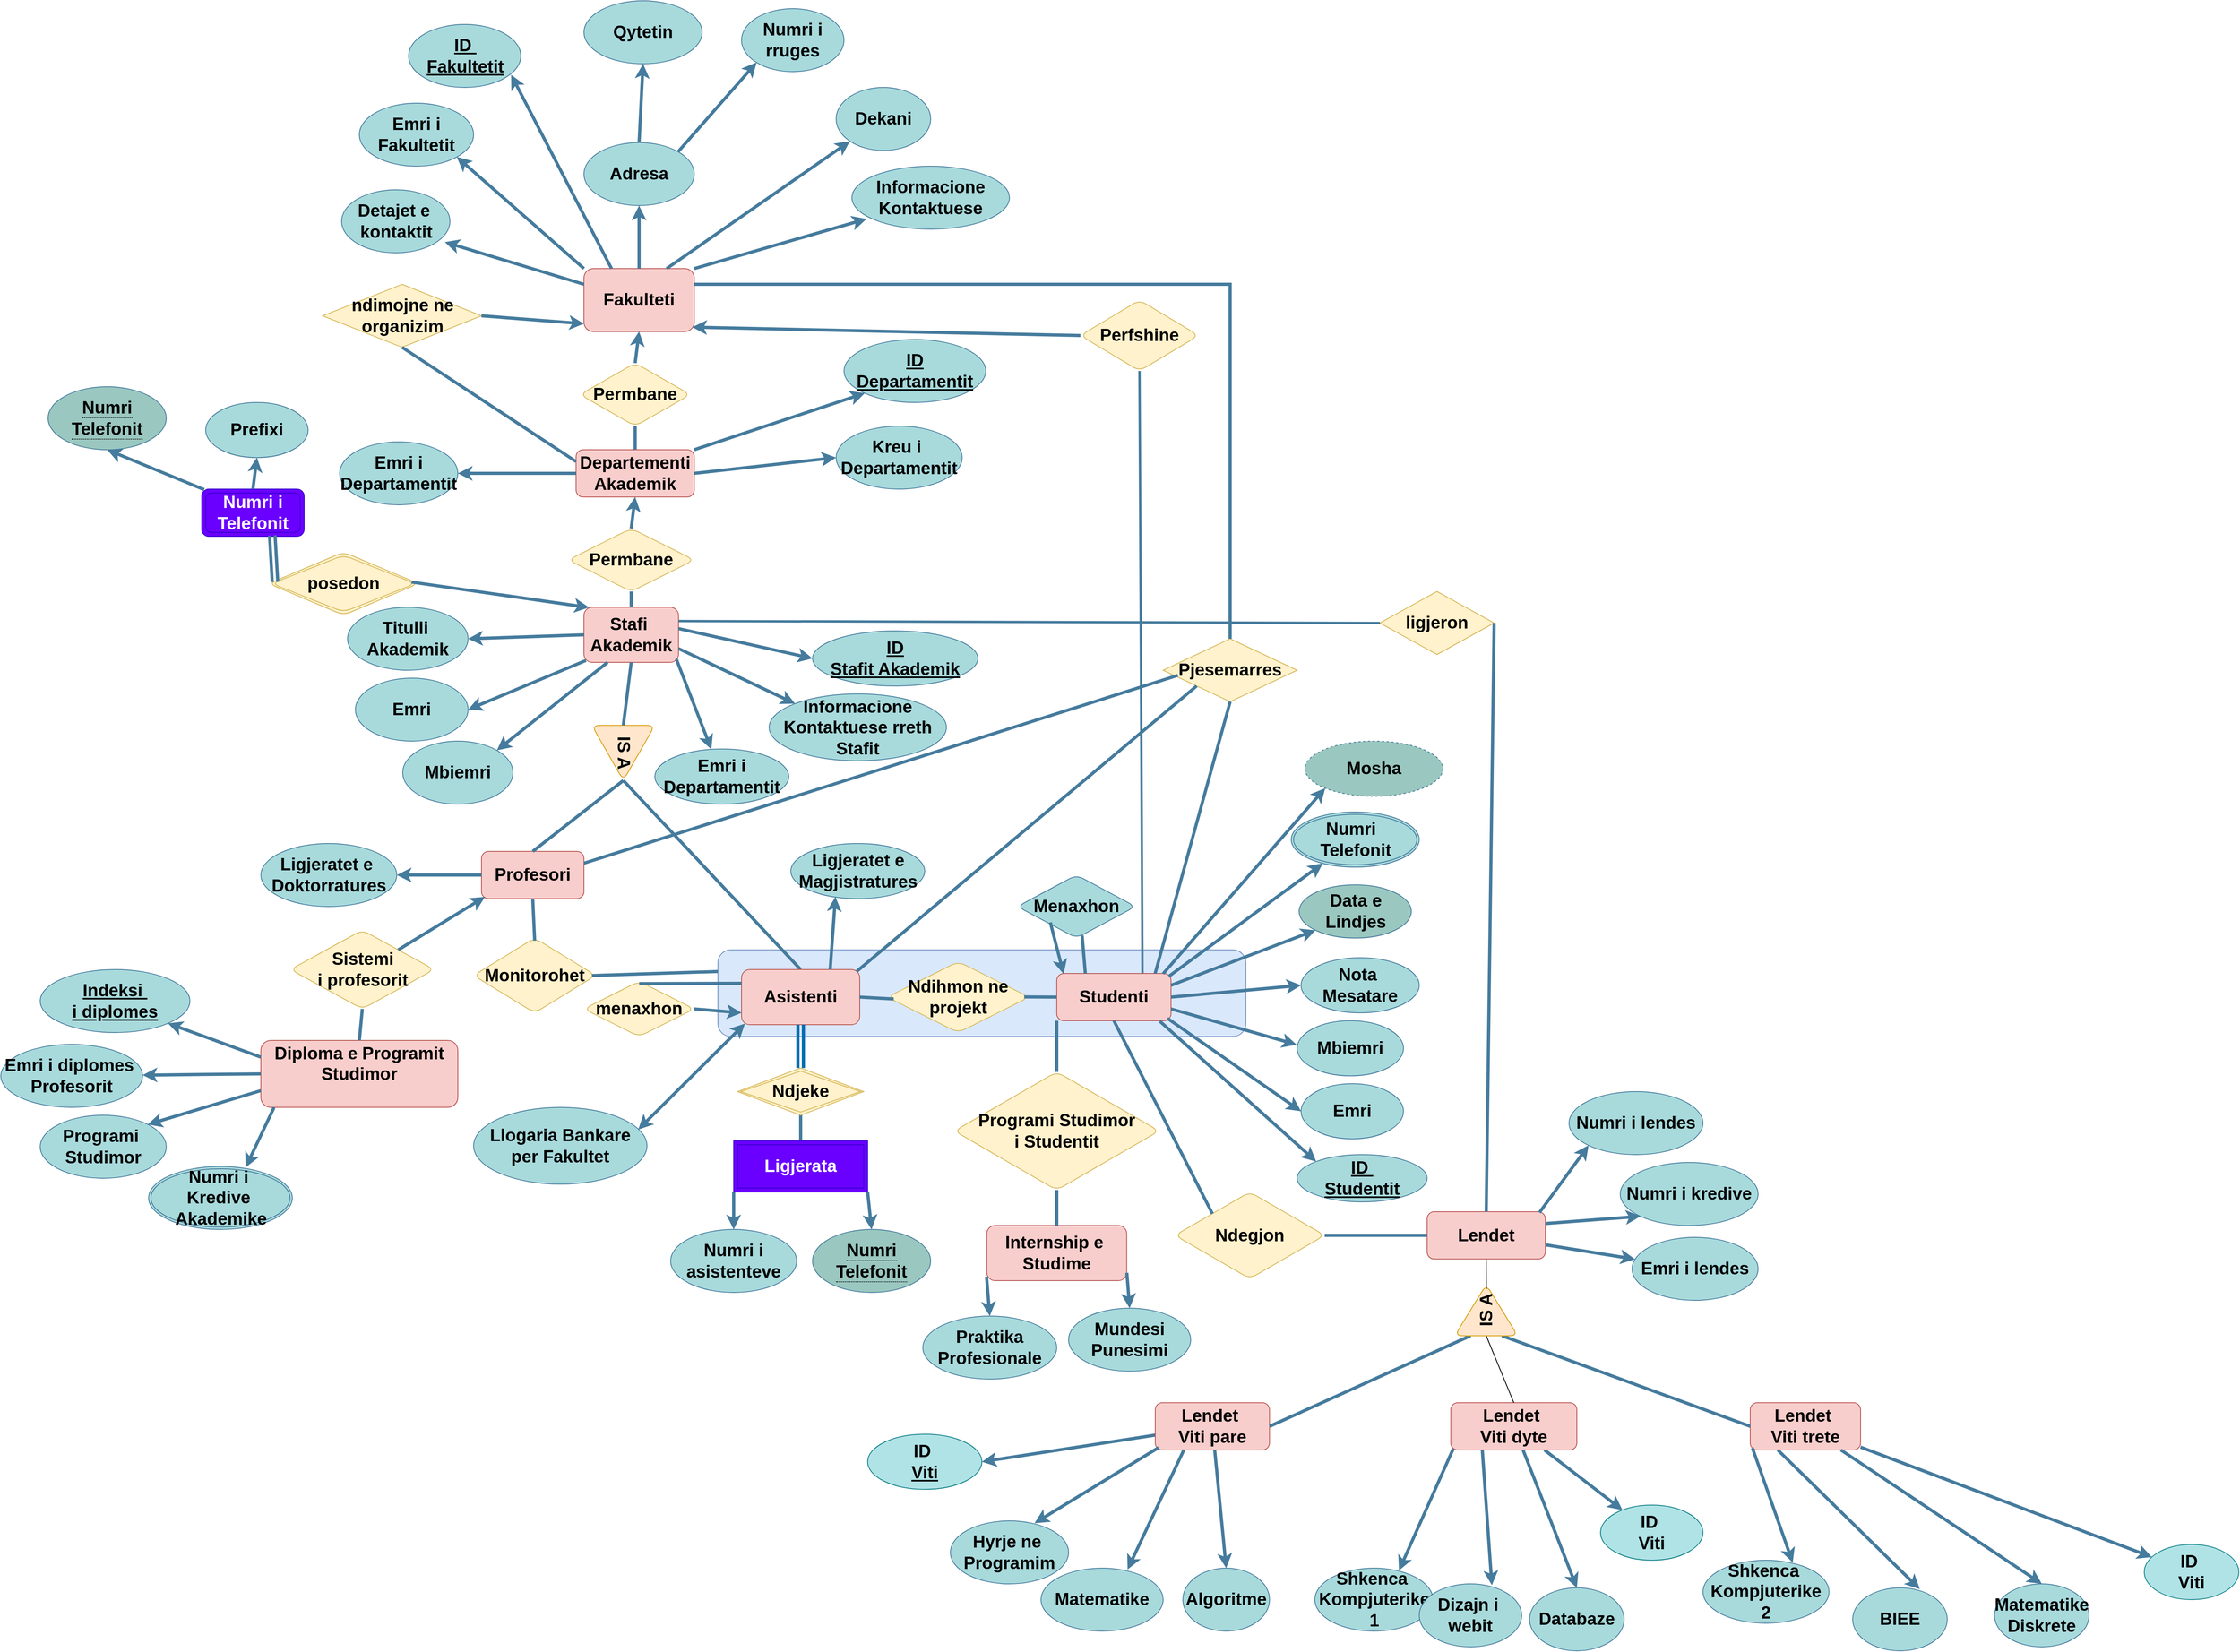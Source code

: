 <mxfile version="22.0.3" type="device">
  <diagram name="Page-1" id="Fud_h3DdBJw0vKQcgktF">
    <mxGraphModel dx="3440" dy="1515" grid="1" gridSize="10" guides="1" tooltips="1" connect="1" arrows="1" fold="1" page="1" pageScale="1" pageWidth="850" pageHeight="1100" background="none" math="0" shadow="0">
      <root>
        <mxCell id="0" />
        <mxCell id="1" parent="0" />
        <mxCell id="w-EnV2-663KXfcH5xZw4-127" value="" style="rounded=1;whiteSpace=wrap;html=1;labelBackgroundColor=none;fillColor=#dae8fc;strokeColor=#6c8ebf;fontStyle=1;fontSize=22;fontColor=#000000;align=center;" parent="1" vertex="1">
          <mxGeometry x="510" y="1225" width="670" height="110" as="geometry" />
        </mxCell>
        <mxCell id="w-EnV2-663KXfcH5xZw4-1" value="Fakulteti" style="rounded=1;whiteSpace=wrap;html=1;labelBackgroundColor=none;fillColor=#f8cecc;strokeColor=#b85450;fontStyle=1;fontSize=22;fontColor=#000000;align=center;" parent="1" vertex="1">
          <mxGeometry x="340" y="360" width="140" height="80" as="geometry" />
        </mxCell>
        <mxCell id="w-EnV2-663KXfcH5xZw4-2" value="Emri i Fakultetit&lt;br style=&quot;font-size: 22px;&quot;&gt;" style="ellipse;whiteSpace=wrap;html=1;labelBackgroundColor=none;rounded=1;fillColor=#A8DADC;strokeColor=#457B9D;fontColor=#000000;fontStyle=1;fontSize=22;align=center;" parent="1" vertex="1">
          <mxGeometry x="55" y="150" width="145" height="80" as="geometry" />
        </mxCell>
        <mxCell id="w-EnV2-663KXfcH5xZw4-3" value="" style="endArrow=classic;html=1;rounded=1;exitX=0;exitY=0;exitDx=0;exitDy=0;entryX=1;entryY=1;entryDx=0;entryDy=0;labelBackgroundColor=none;fontColor=#000000;strokeColor=#457B9D;fontStyle=1;fontSize=22;align=center;strokeWidth=4;" parent="1" source="w-EnV2-663KXfcH5xZw4-1" target="w-EnV2-663KXfcH5xZw4-2" edge="1">
          <mxGeometry width="50" height="50" relative="1" as="geometry">
            <mxPoint x="380" y="330" as="sourcePoint" />
            <mxPoint x="430" y="280" as="targetPoint" />
          </mxGeometry>
        </mxCell>
        <mxCell id="w-EnV2-663KXfcH5xZw4-4" value="Adresa&lt;br style=&quot;font-size: 22px;&quot;&gt;" style="ellipse;whiteSpace=wrap;html=1;labelBackgroundColor=none;rounded=1;fillColor=#A8DADC;strokeColor=#457B9D;fontColor=#000000;fontStyle=1;fontSize=22;align=center;" parent="1" vertex="1">
          <mxGeometry x="340" y="200" width="140" height="80" as="geometry" />
        </mxCell>
        <mxCell id="w-EnV2-663KXfcH5xZw4-5" value="" style="endArrow=classic;html=1;rounded=1;entryX=0.5;entryY=1;entryDx=0;entryDy=0;labelBackgroundColor=none;fontColor=#000000;strokeColor=#457B9D;fontStyle=1;fontSize=22;align=center;strokeWidth=4;" parent="1" source="w-EnV2-663KXfcH5xZw4-1" target="w-EnV2-663KXfcH5xZw4-4" edge="1">
          <mxGeometry width="50" height="50" relative="1" as="geometry">
            <mxPoint x="380" y="330" as="sourcePoint" />
            <mxPoint x="430" y="280" as="targetPoint" />
          </mxGeometry>
        </mxCell>
        <mxCell id="w-EnV2-663KXfcH5xZw4-6" value="Qytetin" style="ellipse;whiteSpace=wrap;html=1;labelBackgroundColor=none;rounded=1;fillColor=#A8DADC;strokeColor=#457B9D;fontColor=#000000;fontStyle=1;fontSize=22;align=center;" parent="1" vertex="1">
          <mxGeometry x="340" y="20" width="150" height="80" as="geometry" />
        </mxCell>
        <mxCell id="w-EnV2-663KXfcH5xZw4-7" value="" style="endArrow=classic;html=1;rounded=1;exitX=0.5;exitY=0;exitDx=0;exitDy=0;entryX=0.5;entryY=1;entryDx=0;entryDy=0;labelBackgroundColor=none;fontColor=#000000;strokeColor=#457B9D;fontStyle=1;fontSize=22;align=center;strokeWidth=4;" parent="1" source="w-EnV2-663KXfcH5xZw4-4" target="w-EnV2-663KXfcH5xZw4-6" edge="1">
          <mxGeometry width="50" height="50" relative="1" as="geometry">
            <mxPoint x="422" y="340" as="sourcePoint" />
            <mxPoint x="420" y="100" as="targetPoint" />
          </mxGeometry>
        </mxCell>
        <mxCell id="w-EnV2-663KXfcH5xZw4-8" value="Numri i rruges" style="ellipse;whiteSpace=wrap;html=1;labelBackgroundColor=none;rounded=1;fillColor=#A8DADC;strokeColor=#457B9D;fontColor=#000000;fontStyle=1;fontSize=22;align=center;" parent="1" vertex="1">
          <mxGeometry x="540" y="30" width="130" height="80" as="geometry" />
        </mxCell>
        <mxCell id="w-EnV2-663KXfcH5xZw4-9" value="" style="endArrow=classic;html=1;rounded=1;entryX=0;entryY=1;entryDx=0;entryDy=0;exitX=1;exitY=0;exitDx=0;exitDy=0;labelBackgroundColor=none;fontColor=#000000;strokeColor=#457B9D;fontStyle=1;fontSize=22;align=center;strokeWidth=4;" parent="1" source="w-EnV2-663KXfcH5xZw4-4" target="w-EnV2-663KXfcH5xZw4-8" edge="1">
          <mxGeometry width="50" height="50" relative="1" as="geometry">
            <mxPoint x="440" y="180" as="sourcePoint" />
            <mxPoint x="474" y="110" as="targetPoint" />
          </mxGeometry>
        </mxCell>
        <mxCell id="w-EnV2-663KXfcH5xZw4-10" value="&lt;font style=&quot;font-size: 22px;&quot;&gt;&lt;span style=&quot;font-size: 22px;&quot;&gt;Dekani&lt;/span&gt;&lt;/font&gt;" style="ellipse;whiteSpace=wrap;html=1;labelBackgroundColor=none;rounded=1;fillColor=#A8DADC;strokeColor=#457B9D;fontColor=#000000;fontStyle=1;fontSize=22;align=center;" parent="1" vertex="1">
          <mxGeometry x="660" y="130" width="120" height="80" as="geometry" />
        </mxCell>
        <mxCell id="w-EnV2-663KXfcH5xZw4-11" value="" style="endArrow=classic;html=1;rounded=1;exitX=0.75;exitY=0;exitDx=0;exitDy=0;entryX=0;entryY=1;entryDx=0;entryDy=0;labelBackgroundColor=none;fontColor=#000000;strokeColor=#457B9D;fontStyle=1;fontSize=22;align=center;strokeWidth=4;" parent="1" source="w-EnV2-663KXfcH5xZw4-1" target="w-EnV2-663KXfcH5xZw4-10" edge="1">
          <mxGeometry width="50" height="50" relative="1" as="geometry">
            <mxPoint x="370" y="330" as="sourcePoint" />
            <mxPoint x="272" y="248" as="targetPoint" />
          </mxGeometry>
        </mxCell>
        <mxCell id="w-EnV2-663KXfcH5xZw4-12" value="Informacione&lt;br style=&quot;font-size: 22px;&quot;&gt;Kontaktuese&lt;br style=&quot;font-size: 22px;&quot;&gt;" style="ellipse;whiteSpace=wrap;html=1;labelBackgroundColor=none;rounded=1;fillColor=#A8DADC;strokeColor=#457B9D;fontColor=#000000;fontStyle=1;fontSize=22;align=center;" parent="1" vertex="1">
          <mxGeometry x="680" y="230" width="200" height="80" as="geometry" />
        </mxCell>
        <mxCell id="w-EnV2-663KXfcH5xZw4-13" value="" style="endArrow=classic;html=1;rounded=1;exitX=1;exitY=0;exitDx=0;exitDy=0;entryX=0.093;entryY=0.838;entryDx=0;entryDy=0;entryPerimeter=0;labelBackgroundColor=none;fontColor=#000000;strokeColor=#457B9D;fontStyle=1;fontSize=22;align=center;strokeWidth=4;" parent="1" source="w-EnV2-663KXfcH5xZw4-1" target="w-EnV2-663KXfcH5xZw4-12" edge="1">
          <mxGeometry width="50" height="50" relative="1" as="geometry">
            <mxPoint x="490" y="330" as="sourcePoint" />
            <mxPoint x="598" y="168" as="targetPoint" />
          </mxGeometry>
        </mxCell>
        <mxCell id="w-EnV2-663KXfcH5xZw4-14" value="Permbane" style="rhombus;whiteSpace=wrap;html=1;labelBackgroundColor=none;rounded=1;fillColor=#fff2cc;strokeColor=#d6b656;fontStyle=1;fontSize=22;fontColor=#000000;align=center;" parent="1" vertex="1">
          <mxGeometry x="335" y="480" width="140" height="80" as="geometry" />
        </mxCell>
        <mxCell id="w-EnV2-663KXfcH5xZw4-15" value="" style="endArrow=classic;html=1;rounded=1;exitX=0.5;exitY=0;exitDx=0;exitDy=0;entryX=0.5;entryY=1;entryDx=0;entryDy=0;labelBackgroundColor=none;fontColor=#000000;strokeColor=#457B9D;fontStyle=1;fontSize=22;align=center;strokeWidth=4;" parent="1" source="w-EnV2-663KXfcH5xZw4-14" target="w-EnV2-663KXfcH5xZw4-1" edge="1">
          <mxGeometry width="50" height="50" relative="1" as="geometry">
            <mxPoint x="330" y="450" as="sourcePoint" />
            <mxPoint x="380" y="400" as="targetPoint" />
          </mxGeometry>
        </mxCell>
        <mxCell id="w-EnV2-663KXfcH5xZw4-16" value="" style="endArrow=none;html=1;rounded=1;exitX=0.5;exitY=1;exitDx=0;exitDy=0;entryX=0.5;entryY=0;entryDx=0;entryDy=0;labelBackgroundColor=none;fontColor=#000000;strokeColor=#457B9D;fontStyle=1;fontSize=22;align=center;strokeWidth=4;" parent="1" source="w-EnV2-663KXfcH5xZw4-14" target="w-EnV2-663KXfcH5xZw4-18" edge="1">
          <mxGeometry width="50" height="50" relative="1" as="geometry">
            <mxPoint x="330" y="450" as="sourcePoint" />
            <mxPoint x="400" y="570" as="targetPoint" />
          </mxGeometry>
        </mxCell>
        <mxCell id="w-EnV2-663KXfcH5xZw4-18" value="Departementi&lt;br style=&quot;font-size: 22px;&quot;&gt;Akademik&lt;br style=&quot;font-size: 22px;&quot;&gt;" style="rounded=1;whiteSpace=wrap;html=1;labelBackgroundColor=none;fillColor=#f8cecc;strokeColor=#b85450;fontStyle=1;fontSize=22;fontColor=#000000;align=center;" parent="1" vertex="1">
          <mxGeometry x="330" y="590" width="150" height="60" as="geometry" />
        </mxCell>
        <mxCell id="w-EnV2-663KXfcH5xZw4-19" value="Emri i &lt;br style=&quot;font-size: 22px;&quot;&gt;Departamentit" style="ellipse;whiteSpace=wrap;html=1;labelBackgroundColor=none;rounded=1;fillColor=#A8DADC;strokeColor=#457B9D;fontColor=#000000;fontStyle=1;fontSize=22;align=center;" parent="1" vertex="1">
          <mxGeometry x="30" y="580" width="150" height="80" as="geometry" />
        </mxCell>
        <mxCell id="w-EnV2-663KXfcH5xZw4-20" value="" style="endArrow=classic;html=1;rounded=1;exitX=0;exitY=0.5;exitDx=0;exitDy=0;entryX=1;entryY=0.5;entryDx=0;entryDy=0;labelBackgroundColor=none;fontColor=#000000;strokeColor=#457B9D;fontStyle=1;fontSize=22;align=center;strokeWidth=4;" parent="1" source="w-EnV2-663KXfcH5xZw4-18" target="w-EnV2-663KXfcH5xZw4-19" edge="1">
          <mxGeometry width="50" height="50" relative="1" as="geometry">
            <mxPoint x="330" y="550" as="sourcePoint" />
            <mxPoint x="380" y="500" as="targetPoint" />
          </mxGeometry>
        </mxCell>
        <mxCell id="w-EnV2-663KXfcH5xZw4-21" value="Kreu i&amp;nbsp;&lt;br style=&quot;font-size: 22px;&quot;&gt;Departamentit" style="ellipse;whiteSpace=wrap;html=1;labelBackgroundColor=none;rounded=1;fillColor=#A8DADC;strokeColor=#457B9D;fontColor=#000000;fontStyle=1;fontSize=22;align=center;" parent="1" vertex="1">
          <mxGeometry x="660" y="560" width="160" height="80" as="geometry" />
        </mxCell>
        <mxCell id="w-EnV2-663KXfcH5xZw4-22" value="" style="endArrow=classic;html=1;rounded=1;exitX=1;exitY=0.5;exitDx=0;exitDy=0;entryX=0;entryY=0.5;entryDx=0;entryDy=0;labelBackgroundColor=none;fontColor=#000000;strokeColor=#457B9D;fontStyle=1;fontSize=22;align=center;strokeWidth=4;" parent="1" source="w-EnV2-663KXfcH5xZw4-18" target="w-EnV2-663KXfcH5xZw4-21" edge="1">
          <mxGeometry width="50" height="50" relative="1" as="geometry">
            <mxPoint x="350" y="610" as="sourcePoint" />
            <mxPoint x="190" y="610" as="targetPoint" />
          </mxGeometry>
        </mxCell>
        <mxCell id="w-EnV2-663KXfcH5xZw4-26" value="Permbane" style="rhombus;whiteSpace=wrap;html=1;labelBackgroundColor=none;rounded=1;fillColor=#fff2cc;strokeColor=#d6b656;fontStyle=1;fontSize=22;fontColor=#000000;align=center;" parent="1" vertex="1">
          <mxGeometry x="320" y="690" width="160" height="80" as="geometry" />
        </mxCell>
        <mxCell id="w-EnV2-663KXfcH5xZw4-28" value="" style="endArrow=classic;html=1;rounded=1;entryX=0.5;entryY=1;entryDx=0;entryDy=0;exitX=0.5;exitY=0;exitDx=0;exitDy=0;labelBackgroundColor=none;fontColor=#000000;strokeColor=#457B9D;fontStyle=1;fontSize=22;align=center;strokeWidth=4;" parent="1" source="w-EnV2-663KXfcH5xZw4-26" target="w-EnV2-663KXfcH5xZw4-18" edge="1">
          <mxGeometry width="50" height="50" relative="1" as="geometry">
            <mxPoint x="500" y="670" as="sourcePoint" />
            <mxPoint x="410" y="390" as="targetPoint" />
          </mxGeometry>
        </mxCell>
        <mxCell id="w-EnV2-663KXfcH5xZw4-32" value="" style="endArrow=none;html=1;rounded=1;exitX=0.5;exitY=1;exitDx=0;exitDy=0;entryX=0.5;entryY=0;entryDx=0;entryDy=0;labelBackgroundColor=none;fontColor=#000000;strokeColor=#457B9D;fontStyle=1;fontSize=22;align=center;strokeWidth=4;" parent="1" source="w-EnV2-663KXfcH5xZw4-26" target="w-EnV2-663KXfcH5xZw4-33" edge="1">
          <mxGeometry width="50" height="50" relative="1" as="geometry">
            <mxPoint x="330" y="660" as="sourcePoint" />
            <mxPoint x="400" y="800" as="targetPoint" />
          </mxGeometry>
        </mxCell>
        <mxCell id="w-EnV2-663KXfcH5xZw4-33" value="Stafi&amp;nbsp;&lt;br style=&quot;font-size: 22px;&quot;&gt;Akademik" style="rounded=1;whiteSpace=wrap;html=1;labelBackgroundColor=none;fillColor=#f8cecc;strokeColor=#b85450;fontStyle=1;fontSize=22;fontColor=#000000;align=center;" parent="1" vertex="1">
          <mxGeometry x="340" y="790" width="120" height="70" as="geometry" />
        </mxCell>
        <mxCell id="w-EnV2-663KXfcH5xZw4-34" value="Titulli&amp;nbsp;&lt;br style=&quot;font-size: 22px;&quot;&gt;Akademik" style="ellipse;whiteSpace=wrap;html=1;labelBackgroundColor=none;rounded=1;fillColor=#A8DADC;strokeColor=#457B9D;fontColor=#000000;fontStyle=1;fontSize=22;align=center;" parent="1" vertex="1">
          <mxGeometry x="40" y="790" width="153" height="80" as="geometry" />
        </mxCell>
        <mxCell id="w-EnV2-663KXfcH5xZw4-35" value="" style="endArrow=classic;html=1;rounded=1;exitX=0;exitY=0.5;exitDx=0;exitDy=0;entryX=1;entryY=0.5;entryDx=0;entryDy=0;labelBackgroundColor=none;fontColor=#000000;strokeColor=#457B9D;fontStyle=1;fontSize=22;align=center;strokeWidth=4;" parent="1" source="w-EnV2-663KXfcH5xZw4-33" target="w-EnV2-663KXfcH5xZw4-34" edge="1">
          <mxGeometry width="50" height="50" relative="1" as="geometry">
            <mxPoint x="330" y="760" as="sourcePoint" />
            <mxPoint x="380" y="710" as="targetPoint" />
          </mxGeometry>
        </mxCell>
        <mxCell id="w-EnV2-663KXfcH5xZw4-36" value="Emri" style="ellipse;whiteSpace=wrap;html=1;labelBackgroundColor=none;rounded=1;fillColor=#A8DADC;strokeColor=#457B9D;fontColor=#000000;fontStyle=1;fontSize=22;align=center;" parent="1" vertex="1">
          <mxGeometry x="50" y="880" width="143" height="80" as="geometry" />
        </mxCell>
        <mxCell id="w-EnV2-663KXfcH5xZw4-37" value="Emri i &lt;br style=&quot;font-size: 22px;&quot;&gt;Departamentit&lt;br style=&quot;font-size: 22px;&quot;&gt;" style="ellipse;whiteSpace=wrap;html=1;labelBackgroundColor=none;rounded=1;fillColor=#A8DADC;strokeColor=#457B9D;fontColor=#000000;fontStyle=1;fontSize=22;align=center;" parent="1" vertex="1">
          <mxGeometry x="430" y="970" width="170" height="70" as="geometry" />
        </mxCell>
        <mxCell id="w-EnV2-663KXfcH5xZw4-38" value="Mbiemri" style="ellipse;whiteSpace=wrap;html=1;labelBackgroundColor=none;rounded=1;fillColor=#A8DADC;strokeColor=#457B9D;fontColor=#000000;fontStyle=1;fontSize=22;align=center;" parent="1" vertex="1">
          <mxGeometry x="110" y="960" width="140" height="80" as="geometry" />
        </mxCell>
        <mxCell id="w-EnV2-663KXfcH5xZw4-39" value="" style="endArrow=classic;html=1;rounded=1;exitX=0.25;exitY=1;exitDx=0;exitDy=0;entryX=1;entryY=0;entryDx=0;entryDy=0;labelBackgroundColor=none;fontColor=#000000;strokeColor=#457B9D;fontStyle=1;fontSize=22;align=center;strokeWidth=4;" parent="1" source="w-EnV2-663KXfcH5xZw4-33" target="w-EnV2-663KXfcH5xZw4-38" edge="1">
          <mxGeometry width="50" height="50" relative="1" as="geometry">
            <mxPoint x="350" y="840" as="sourcePoint" />
            <mxPoint x="370" y="950" as="targetPoint" />
          </mxGeometry>
        </mxCell>
        <mxCell id="w-EnV2-663KXfcH5xZw4-40" value="" style="endArrow=classic;html=1;rounded=1;entryX=1;entryY=0.5;entryDx=0;entryDy=0;exitX=0.021;exitY=0.965;exitDx=0;exitDy=0;labelBackgroundColor=none;fontColor=#000000;strokeColor=#457B9D;exitPerimeter=0;fontStyle=1;fontSize=22;align=center;strokeWidth=4;" parent="1" source="w-EnV2-663KXfcH5xZw4-33" target="w-EnV2-663KXfcH5xZw4-36" edge="1">
          <mxGeometry width="50" height="50" relative="1" as="geometry">
            <mxPoint x="320" y="900" as="sourcePoint" />
            <mxPoint x="220" y="850" as="targetPoint" />
          </mxGeometry>
        </mxCell>
        <mxCell id="w-EnV2-663KXfcH5xZw4-41" value="" style="endArrow=classic;html=1;rounded=1;labelBackgroundColor=none;fontColor=#000000;strokeColor=#457B9D;exitX=0.977;exitY=0.94;exitDx=0;exitDy=0;exitPerimeter=0;fontStyle=1;fontSize=22;align=center;strokeWidth=4;" parent="1" source="w-EnV2-663KXfcH5xZw4-33" target="w-EnV2-663KXfcH5xZw4-37" edge="1">
          <mxGeometry width="50" height="50" relative="1" as="geometry">
            <mxPoint x="460" y="860" as="sourcePoint" />
            <mxPoint x="360" y="900" as="targetPoint" />
            <Array as="points" />
          </mxGeometry>
        </mxCell>
        <mxCell id="w-EnV2-663KXfcH5xZw4-42" value="Informacione&lt;br style=&quot;font-size: 22px;&quot;&gt;Kontaktuese rreth Stafit&lt;br style=&quot;font-size: 22px;&quot;&gt;" style="ellipse;whiteSpace=wrap;html=1;labelBackgroundColor=none;rounded=1;fillColor=#A8DADC;strokeColor=#457B9D;fontColor=#000000;fontStyle=1;fontSize=22;align=center;" parent="1" vertex="1">
          <mxGeometry x="575" y="900" width="225" height="85" as="geometry" />
        </mxCell>
        <mxCell id="w-EnV2-663KXfcH5xZw4-48" value="ID&lt;br style=&quot;font-size: 22px;&quot;&gt;Stafit Akademik" style="ellipse;whiteSpace=wrap;html=1;align=center;fontStyle=5;labelBackgroundColor=none;rounded=1;fillColor=#A8DADC;strokeColor=#457B9D;fontColor=#000000;fontSize=22;" parent="1" vertex="1">
          <mxGeometry x="630" y="820" width="210" height="70" as="geometry" />
        </mxCell>
        <mxCell id="w-EnV2-663KXfcH5xZw4-49" value="" style="endArrow=classic;html=1;rounded=1;entryX=0;entryY=0.5;entryDx=0;entryDy=0;labelBackgroundColor=none;fontColor=#000000;strokeColor=#457B9D;exitX=0.999;exitY=0.387;exitDx=0;exitDy=0;exitPerimeter=0;fontStyle=1;fontSize=22;align=center;strokeWidth=4;" parent="1" source="w-EnV2-663KXfcH5xZw4-33" target="w-EnV2-663KXfcH5xZw4-48" edge="1">
          <mxGeometry width="50" height="50" relative="1" as="geometry">
            <mxPoint x="460" y="830" as="sourcePoint" />
            <mxPoint x="584" y="925" as="targetPoint" />
            <Array as="points" />
          </mxGeometry>
        </mxCell>
        <mxCell id="w-EnV2-663KXfcH5xZw4-51" value="ID&amp;nbsp;&lt;br style=&quot;font-size: 22px;&quot;&gt;Fakultetit" style="ellipse;whiteSpace=wrap;html=1;align=center;fontStyle=5;labelBackgroundColor=none;rounded=1;fillColor=#A8DADC;strokeColor=#457B9D;fontColor=#000000;fontSize=22;" parent="1" vertex="1">
          <mxGeometry x="117.5" y="50" width="142.5" height="80" as="geometry" />
        </mxCell>
        <mxCell id="w-EnV2-663KXfcH5xZw4-52" value="" style="endArrow=classic;html=1;rounded=1;exitX=0.25;exitY=0;exitDx=0;exitDy=0;entryX=0.913;entryY=0.8;entryDx=0;entryDy=0;entryPerimeter=0;labelBackgroundColor=none;fontColor=#000000;strokeColor=#457B9D;fontStyle=1;fontSize=22;align=center;strokeWidth=4;" parent="1" source="w-EnV2-663KXfcH5xZw4-1" target="w-EnV2-663KXfcH5xZw4-51" edge="1">
          <mxGeometry width="50" height="50" relative="1" as="geometry">
            <mxPoint x="350" y="330" as="sourcePoint" />
            <mxPoint x="202" y="248" as="targetPoint" />
          </mxGeometry>
        </mxCell>
        <mxCell id="w-EnV2-663KXfcH5xZw4-53" value="ID&lt;br style=&quot;font-size: 22px;&quot;&gt;Departamentit" style="ellipse;whiteSpace=wrap;html=1;align=center;fontStyle=5;labelBackgroundColor=none;rounded=1;fillColor=#A8DADC;strokeColor=#457B9D;fontColor=#000000;fontSize=22;" parent="1" vertex="1">
          <mxGeometry x="670" y="450" width="180" height="80" as="geometry" />
        </mxCell>
        <mxCell id="w-EnV2-663KXfcH5xZw4-54" value="" style="endArrow=classic;html=1;rounded=1;exitX=1;exitY=0;exitDx=0;exitDy=0;entryX=0;entryY=1;entryDx=0;entryDy=0;labelBackgroundColor=none;fontColor=#000000;strokeColor=#457B9D;fontStyle=1;fontSize=22;align=center;strokeWidth=4;" parent="1" source="w-EnV2-663KXfcH5xZw4-18" target="w-EnV2-663KXfcH5xZw4-53" edge="1">
          <mxGeometry width="50" height="50" relative="1" as="geometry">
            <mxPoint x="470" y="610" as="sourcePoint" />
            <mxPoint x="670" y="610" as="targetPoint" />
          </mxGeometry>
        </mxCell>
        <mxCell id="w-EnV2-663KXfcH5xZw4-55" value="Numri i Telefonit&lt;br style=&quot;font-size: 22px;&quot;&gt;" style="shape=ext;margin=3;double=1;whiteSpace=wrap;html=1;align=center;labelBackgroundColor=none;rounded=1;fontStyle=1;fontSize=22;fontColor=#ffffff;fillColor=#6a00ff;strokeColor=#3700CC;" parent="1" vertex="1">
          <mxGeometry x="-145" y="640" width="130" height="60" as="geometry" />
        </mxCell>
        <mxCell id="w-EnV2-663KXfcH5xZw4-56" value="posedon" style="shape=rhombus;double=1;perimeter=rhombusPerimeter;whiteSpace=wrap;html=1;align=center;labelBackgroundColor=none;rounded=1;fillColor=#fff2cc;strokeColor=#d6b656;fontStyle=1;fontSize=22;fontColor=#000000;" parent="1" vertex="1">
          <mxGeometry x="-60" y="720" width="190" height="80" as="geometry" />
        </mxCell>
        <mxCell id="w-EnV2-663KXfcH5xZw4-57" value="" style="shape=link;html=1;rounded=1;exitX=0.689;exitY=0.981;exitDx=0;exitDy=0;labelBackgroundColor=none;fontColor=#000000;strokeColor=#457B9D;exitPerimeter=0;entryX=0.042;entryY=0.474;entryDx=0;entryDy=0;entryPerimeter=0;fontStyle=1;fontSize=22;align=center;strokeWidth=4;" parent="1" source="w-EnV2-663KXfcH5xZw4-55" target="w-EnV2-663KXfcH5xZw4-56" edge="1">
          <mxGeometry width="100" relative="1" as="geometry">
            <mxPoint x="310" y="890" as="sourcePoint" />
            <mxPoint x="-60" y="770" as="targetPoint" />
            <Array as="points" />
          </mxGeometry>
        </mxCell>
        <mxCell id="w-EnV2-663KXfcH5xZw4-58" value="Prefixi" style="ellipse;whiteSpace=wrap;html=1;align=center;labelBackgroundColor=none;rounded=1;fillColor=#A8DADC;strokeColor=#457B9D;fontColor=#000000;fontStyle=1;fontSize=22;" parent="1" vertex="1">
          <mxGeometry x="-140" y="530" width="130" height="70" as="geometry" />
        </mxCell>
        <mxCell id="w-EnV2-663KXfcH5xZw4-59" value="" style="endArrow=classic;html=1;rounded=1;exitX=0.5;exitY=0;exitDx=0;exitDy=0;entryX=0.5;entryY=1;entryDx=0;entryDy=0;labelBackgroundColor=none;fontColor=#000000;strokeColor=#457B9D;fontStyle=1;fontSize=22;align=center;strokeWidth=4;" parent="1" source="w-EnV2-663KXfcH5xZw4-55" target="w-EnV2-663KXfcH5xZw4-58" edge="1">
          <mxGeometry width="50" height="50" relative="1" as="geometry">
            <mxPoint x="440" y="870" as="sourcePoint" />
            <mxPoint x="660" y="1040" as="targetPoint" />
            <Array as="points" />
          </mxGeometry>
        </mxCell>
        <mxCell id="w-EnV2-663KXfcH5xZw4-60" value="Profesori" style="whiteSpace=wrap;html=1;align=center;labelBackgroundColor=none;rounded=1;fillColor=#f8cecc;strokeColor=#b85450;fontStyle=1;fontSize=22;fontColor=#000000;" parent="1" vertex="1">
          <mxGeometry x="210" y="1100" width="130" height="60" as="geometry" />
        </mxCell>
        <mxCell id="w-EnV2-663KXfcH5xZw4-63" value="IS A" style="triangle;whiteSpace=wrap;html=1;rotation=90;labelBackgroundColor=none;rounded=1;fillColor=#ffe6cc;strokeColor=#d79b00;fontStyle=1;fontSize=22;fontColor=#000000;align=center;" parent="1" vertex="1">
          <mxGeometry x="355" y="935" width="70" height="80" as="geometry" />
        </mxCell>
        <mxCell id="w-EnV2-663KXfcH5xZw4-64" value="" style="endArrow=none;html=1;rounded=1;exitX=0;exitY=0.5;exitDx=0;exitDy=0;entryX=0.5;entryY=1;entryDx=0;entryDy=0;labelBackgroundColor=none;fontColor=#000000;strokeColor=#457B9D;fontStyle=1;fontSize=22;align=center;strokeWidth=4;" parent="1" source="w-EnV2-663KXfcH5xZw4-63" target="w-EnV2-663KXfcH5xZw4-33" edge="1">
          <mxGeometry width="50" height="50" relative="1" as="geometry">
            <mxPoint x="380" y="900" as="sourcePoint" />
            <mxPoint x="430" y="850" as="targetPoint" />
          </mxGeometry>
        </mxCell>
        <mxCell id="w-EnV2-663KXfcH5xZw4-65" value="" style="endArrow=none;html=1;rounded=1;exitX=0.5;exitY=0;exitDx=0;exitDy=0;entryX=1;entryY=0.5;entryDx=0;entryDy=0;labelBackgroundColor=none;fontColor=#000000;strokeColor=#457B9D;fontStyle=1;fontSize=22;align=center;strokeWidth=4;" parent="1" source="w-EnV2-663KXfcH5xZw4-60" target="w-EnV2-663KXfcH5xZw4-63" edge="1">
          <mxGeometry width="50" height="50" relative="1" as="geometry">
            <mxPoint x="410" y="970" as="sourcePoint" />
            <mxPoint x="400" y="1040" as="targetPoint" />
          </mxGeometry>
        </mxCell>
        <mxCell id="w-EnV2-663KXfcH5xZw4-66" value="" style="endArrow=none;html=1;rounded=1;exitX=0.5;exitY=0;exitDx=0;exitDy=0;entryX=1;entryY=0.5;entryDx=0;entryDy=0;labelBackgroundColor=none;fontColor=#000000;strokeColor=#457B9D;fontStyle=1;fontSize=22;align=center;strokeWidth=4;" parent="1" source="w-EnV2-663KXfcH5xZw4-67" target="w-EnV2-663KXfcH5xZw4-63" edge="1">
          <mxGeometry width="50" height="50" relative="1" as="geometry">
            <mxPoint x="550" y="1090" as="sourcePoint" />
            <mxPoint x="410" y="1050" as="targetPoint" />
          </mxGeometry>
        </mxCell>
        <mxCell id="w-EnV2-663KXfcH5xZw4-67" value="Asistenti" style="whiteSpace=wrap;html=1;align=center;labelBackgroundColor=none;rounded=1;fillColor=#f8cecc;strokeColor=#b85450;fontStyle=1;fontSize=22;fontColor=#000000;" parent="1" vertex="1">
          <mxGeometry x="540" y="1250" width="150" height="70" as="geometry" />
        </mxCell>
        <mxCell id="w-EnV2-663KXfcH5xZw4-68" value="Ligjeratet e&amp;nbsp;&lt;br style=&quot;font-size: 22px;&quot;&gt;Doktorratures" style="ellipse;whiteSpace=wrap;html=1;labelBackgroundColor=none;rounded=1;fillColor=#A8DADC;strokeColor=#457B9D;fontColor=#000000;fontStyle=1;fontSize=22;align=center;" parent="1" vertex="1">
          <mxGeometry x="-70" y="1090" width="172.5" height="80" as="geometry" />
        </mxCell>
        <mxCell id="w-EnV2-663KXfcH5xZw4-71" value="" style="endArrow=classic;html=1;rounded=1;exitX=0;exitY=0.5;exitDx=0;exitDy=0;entryX=1;entryY=0.5;entryDx=0;entryDy=0;labelBackgroundColor=none;fontColor=#000000;strokeColor=#457B9D;fontStyle=1;fontSize=22;align=center;strokeWidth=4;" parent="1" source="w-EnV2-663KXfcH5xZw4-60" target="w-EnV2-663KXfcH5xZw4-68" edge="1">
          <mxGeometry width="50" height="50" relative="1" as="geometry">
            <mxPoint x="380" y="870" as="sourcePoint" />
            <mxPoint x="142" y="1022" as="targetPoint" />
          </mxGeometry>
        </mxCell>
        <mxCell id="w-EnV2-663KXfcH5xZw4-72" value="Perfshine" style="rhombus;whiteSpace=wrap;html=1;labelBackgroundColor=none;rounded=1;fillColor=#fff2cc;strokeColor=#d6b656;fontStyle=1;fontSize=22;fontColor=#000000;align=center;" parent="1" vertex="1">
          <mxGeometry x="970" y="400" width="150" height="90" as="geometry" />
        </mxCell>
        <mxCell id="w-EnV2-663KXfcH5xZw4-73" value="" style="endArrow=classic;html=1;rounded=1;exitX=0;exitY=0.5;exitDx=0;exitDy=0;entryX=0.982;entryY=0.93;entryDx=0;entryDy=0;labelBackgroundColor=none;fontColor=#000000;strokeColor=#457B9D;entryPerimeter=0;fontStyle=1;fontSize=22;align=center;strokeWidth=4;" parent="1" source="w-EnV2-663KXfcH5xZw4-72" target="w-EnV2-663KXfcH5xZw4-1" edge="1">
          <mxGeometry width="50" height="50" relative="1" as="geometry">
            <mxPoint x="780" y="420" as="sourcePoint" />
            <mxPoint x="630" y="310" as="targetPoint" />
          </mxGeometry>
        </mxCell>
        <mxCell id="w-EnV2-663KXfcH5xZw4-74" value="" style="endArrow=none;html=1;rounded=1;exitX=0.5;exitY=1;exitDx=0;exitDy=0;entryX=0.75;entryY=0;entryDx=0;entryDy=0;labelBackgroundColor=none;fontColor=#000000;strokeColor=#457B9D;fontStyle=1;fontSize=22;align=center;strokeWidth=3;" parent="1" source="w-EnV2-663KXfcH5xZw4-72" target="w-EnV2-663KXfcH5xZw4-75" edge="1">
          <mxGeometry width="50" height="50" relative="1" as="geometry">
            <mxPoint x="780" y="420" as="sourcePoint" />
            <mxPoint x="1260" y="1260" as="targetPoint" />
          </mxGeometry>
        </mxCell>
        <mxCell id="w-EnV2-663KXfcH5xZw4-75" value="Studenti" style="rounded=1;whiteSpace=wrap;html=1;labelBackgroundColor=none;fillColor=#f8cecc;strokeColor=#b85450;fontStyle=1;fontSize=22;fontColor=#000000;align=center;" parent="1" vertex="1">
          <mxGeometry x="940" y="1255" width="145" height="60" as="geometry" />
        </mxCell>
        <mxCell id="w-EnV2-663KXfcH5xZw4-76" value="" style="endArrow=classic;html=1;rounded=1;exitX=0.902;exitY=1.011;exitDx=0;exitDy=0;entryX=0;entryY=0;entryDx=0;entryDy=0;labelBackgroundColor=none;fontColor=#000000;strokeColor=#457B9D;exitPerimeter=0;fontStyle=1;fontSize=22;align=center;strokeWidth=4;" parent="1" source="w-EnV2-663KXfcH5xZw4-75" target="w-EnV2-663KXfcH5xZw4-78" edge="1">
          <mxGeometry width="50" height="50" relative="1" as="geometry">
            <mxPoint x="620" y="1160" as="sourcePoint" />
            <mxPoint x="1108.2" y="1192" as="targetPoint" />
            <Array as="points" />
          </mxGeometry>
        </mxCell>
        <mxCell id="w-EnV2-663KXfcH5xZw4-78" value="ID&amp;nbsp;&lt;br style=&quot;font-size: 22px;&quot;&gt;Studentit" style="ellipse;whiteSpace=wrap;html=1;align=center;fontStyle=5;labelBackgroundColor=none;rounded=1;fillColor=#A8DADC;strokeColor=#457B9D;fontColor=#000000;fontSize=22;" parent="1" vertex="1">
          <mxGeometry x="1245" y="1485" width="165" height="60" as="geometry" />
        </mxCell>
        <mxCell id="w-EnV2-663KXfcH5xZw4-79" value="Nota&amp;nbsp;&lt;br style=&quot;font-size: 22px;&quot;&gt;Mesatare" style="ellipse;whiteSpace=wrap;html=1;labelBackgroundColor=none;rounded=1;fillColor=#A8DADC;strokeColor=#457B9D;fontColor=#000000;fontStyle=1;fontSize=22;align=center;" parent="1" vertex="1">
          <mxGeometry x="1250" y="1235" width="150" height="70" as="geometry" />
        </mxCell>
        <mxCell id="w-EnV2-663KXfcH5xZw4-80" value="Emri" style="ellipse;whiteSpace=wrap;html=1;labelBackgroundColor=none;rounded=1;fillColor=#A8DADC;strokeColor=#457B9D;fontColor=#000000;fontStyle=1;fontSize=22;align=center;" parent="1" vertex="1">
          <mxGeometry x="1250" y="1395" width="130" height="70" as="geometry" />
        </mxCell>
        <mxCell id="w-EnV2-663KXfcH5xZw4-81" value="Mbiemri " style="ellipse;whiteSpace=wrap;html=1;labelBackgroundColor=none;rounded=1;fillColor=#A8DADC;strokeColor=#457B9D;fontColor=#000000;fontStyle=1;fontSize=22;align=center;" parent="1" vertex="1">
          <mxGeometry x="1245" y="1315" width="135" height="70" as="geometry" />
        </mxCell>
        <mxCell id="w-EnV2-663KXfcH5xZw4-85" value="" style="endArrow=classic;html=1;rounded=1;exitX=0.969;exitY=0.95;exitDx=0;exitDy=0;entryX=0;entryY=0.5;entryDx=0;entryDy=0;labelBackgroundColor=none;fontColor=#000000;strokeColor=#457B9D;exitPerimeter=0;fontStyle=1;fontSize=22;align=center;strokeWidth=4;" parent="1" source="w-EnV2-663KXfcH5xZw4-75" target="w-EnV2-663KXfcH5xZw4-80" edge="1">
          <mxGeometry width="50" height="50" relative="1" as="geometry">
            <mxPoint x="1210" y="1230" as="sourcePoint" />
            <mxPoint x="1070" y="1230" as="targetPoint" />
            <Array as="points" />
          </mxGeometry>
        </mxCell>
        <mxCell id="w-EnV2-663KXfcH5xZw4-86" value="" style="endArrow=classic;html=1;rounded=1;exitX=1;exitY=0.75;exitDx=0;exitDy=0;entryX=-0.005;entryY=0.434;entryDx=0;entryDy=0;labelBackgroundColor=none;fontColor=#000000;strokeColor=#457B9D;entryPerimeter=0;fontStyle=1;fontSize=22;align=center;strokeWidth=4;" parent="1" source="w-EnV2-663KXfcH5xZw4-75" target="w-EnV2-663KXfcH5xZw4-81" edge="1">
          <mxGeometry width="50" height="50" relative="1" as="geometry">
            <mxPoint x="1210" y="1260" as="sourcePoint" />
            <mxPoint x="1082" y="1322" as="targetPoint" />
            <Array as="points" />
          </mxGeometry>
        </mxCell>
        <mxCell id="w-EnV2-663KXfcH5xZw4-87" value="" style="endArrow=classic;html=1;rounded=1;exitX=1;exitY=0.5;exitDx=0;exitDy=0;entryX=0;entryY=0.5;entryDx=0;entryDy=0;labelBackgroundColor=none;fontColor=#000000;strokeColor=#457B9D;fontStyle=1;fontSize=22;align=center;strokeWidth=4;" parent="1" source="w-EnV2-663KXfcH5xZw4-75" target="w-EnV2-663KXfcH5xZw4-79" edge="1">
          <mxGeometry width="50" height="50" relative="1" as="geometry">
            <mxPoint x="1270" y="1260" as="sourcePoint" />
            <mxPoint x="1250" y="1360" as="targetPoint" />
            <Array as="points" />
          </mxGeometry>
        </mxCell>
        <mxCell id="w-EnV2-663KXfcH5xZw4-88" value="" style="endArrow=classic;html=1;rounded=1;exitX=1;exitY=0.25;exitDx=0;exitDy=0;labelBackgroundColor=none;fontColor=#000000;strokeColor=#457B9D;entryX=0;entryY=1;entryDx=0;entryDy=0;fontStyle=1;fontSize=22;align=center;strokeWidth=4;" parent="1" source="w-EnV2-663KXfcH5xZw4-75" target="RLaY5anfLTxkuxkObCUo-8" edge="1">
          <mxGeometry width="50" height="50" relative="1" as="geometry">
            <mxPoint x="1330" y="1260" as="sourcePoint" />
            <mxPoint x="1250" y="1190" as="targetPoint" />
            <Array as="points" />
          </mxGeometry>
        </mxCell>
        <mxCell id="w-EnV2-663KXfcH5xZw4-89" value="Numri&amp;nbsp;&amp;nbsp;&lt;br style=&quot;font-size: 22px;&quot;&gt;Telefonit" style="ellipse;shape=doubleEllipse;margin=3;whiteSpace=wrap;html=1;align=center;labelBackgroundColor=none;rounded=1;fillColor=#A8DADC;strokeColor=#457B9D;fontColor=#000000;fontStyle=1;fontSize=22;" parent="1" vertex="1">
          <mxGeometry x="1237.5" y="1050" width="162.5" height="70" as="geometry" />
        </mxCell>
        <mxCell id="w-EnV2-663KXfcH5xZw4-90" value="" style="endArrow=classic;html=1;rounded=1;labelBackgroundColor=none;fontColor=#000000;strokeColor=#457B9D;exitX=0.981;exitY=0.061;exitDx=0;exitDy=0;exitPerimeter=0;fontStyle=1;fontSize=22;align=center;strokeWidth=4;" parent="1" source="w-EnV2-663KXfcH5xZw4-75" target="w-EnV2-663KXfcH5xZw4-89" edge="1">
          <mxGeometry width="50" height="50" relative="1" as="geometry">
            <mxPoint x="1070" y="1260" as="sourcePoint" />
            <mxPoint x="1440" y="1250" as="targetPoint" />
            <Array as="points" />
          </mxGeometry>
        </mxCell>
        <mxCell id="w-EnV2-663KXfcH5xZw4-91" value="Ndihmon ne projekt" style="rhombus;whiteSpace=wrap;html=1;labelBackgroundColor=none;rounded=1;fillColor=#fff2cc;strokeColor=#d6b656;fontStyle=1;fontSize=22;fontColor=#000000;align=center;" parent="1" vertex="1">
          <mxGeometry x="725" y="1240" width="180" height="90" as="geometry" />
        </mxCell>
        <mxCell id="w-EnV2-663KXfcH5xZw4-95" value="Monitorohet" style="rhombus;whiteSpace=wrap;html=1;direction=south;labelBackgroundColor=none;rounded=1;fillColor=#fff2cc;strokeColor=#d6b656;fontStyle=1;fontSize=22;fontColor=#000000;align=center;" parent="1" vertex="1">
          <mxGeometry x="200" y="1210" width="155" height="95" as="geometry" />
        </mxCell>
        <mxCell id="w-EnV2-663KXfcH5xZw4-98" value="" style="endArrow=none;html=1;rounded=1;exitX=0.035;exitY=0.5;exitDx=0;exitDy=0;entryX=0.5;entryY=1;entryDx=0;entryDy=0;labelBackgroundColor=none;fontColor=#000000;strokeColor=#457B9D;exitPerimeter=0;fontStyle=1;fontSize=22;align=center;strokeWidth=4;" parent="1" source="w-EnV2-663KXfcH5xZw4-95" target="w-EnV2-663KXfcH5xZw4-60" edge="1">
          <mxGeometry width="50" height="50" relative="1" as="geometry">
            <mxPoint x="430" y="1310" as="sourcePoint" />
            <mxPoint x="480" y="1260" as="targetPoint" />
          </mxGeometry>
        </mxCell>
        <mxCell id="w-EnV2-663KXfcH5xZw4-99" value="" style="endArrow=none;html=1;rounded=1;exitX=0.501;exitY=0.032;exitDx=0;exitDy=0;entryX=0;entryY=0.25;entryDx=0;entryDy=0;labelBackgroundColor=none;fontColor=#000000;strokeColor=#457B9D;exitPerimeter=0;fontStyle=1;fontSize=22;align=center;strokeWidth=4;" parent="1" source="w-EnV2-663KXfcH5xZw4-95" target="w-EnV2-663KXfcH5xZw4-127" edge="1">
          <mxGeometry width="50" height="50" relative="1" as="geometry">
            <mxPoint x="285" y="1253" as="sourcePoint" />
            <mxPoint x="470" y="1226" as="targetPoint" />
          </mxGeometry>
        </mxCell>
        <mxCell id="w-EnV2-663KXfcH5xZw4-101" value="Menaxhon&lt;br style=&quot;font-size: 22px;&quot;&gt;" style="rhombus;whiteSpace=wrap;html=1;labelBackgroundColor=none;rounded=1;fillColor=#A8DADC;strokeColor=#457B9D;fontColor=#000000;fontStyle=1;fontSize=22;align=center;" parent="1" vertex="1">
          <mxGeometry x="890" y="1130" width="150" height="80" as="geometry" />
        </mxCell>
        <mxCell id="w-EnV2-663KXfcH5xZw4-103" value="" style="endArrow=none;html=1;rounded=1;exitX=0.25;exitY=0;exitDx=0;exitDy=0;entryX=0.548;entryY=0.959;entryDx=0;entryDy=0;labelBackgroundColor=none;fontColor=#000000;strokeColor=#457B9D;entryPerimeter=0;fontStyle=1;fontSize=22;align=center;strokeWidth=4;" parent="1" source="w-EnV2-663KXfcH5xZw4-75" target="w-EnV2-663KXfcH5xZw4-101" edge="1">
          <mxGeometry width="50" height="50" relative="1" as="geometry">
            <mxPoint x="800" y="1050" as="sourcePoint" />
            <mxPoint x="910" y="1120" as="targetPoint" />
          </mxGeometry>
        </mxCell>
        <mxCell id="w-EnV2-663KXfcH5xZw4-104" value="" style="endArrow=classic;html=1;rounded=1;exitX=0.279;exitY=0.752;exitDx=0;exitDy=0;entryX=0.06;entryY=0.01;entryDx=0;entryDy=0;labelBackgroundColor=none;fontColor=#000000;strokeColor=#457B9D;entryPerimeter=0;exitPerimeter=0;fontStyle=1;fontSize=22;align=center;strokeWidth=4;" parent="1" source="w-EnV2-663KXfcH5xZw4-101" target="w-EnV2-663KXfcH5xZw4-75" edge="1">
          <mxGeometry width="50" height="50" relative="1" as="geometry">
            <mxPoint x="800" y="1050" as="sourcePoint" />
            <mxPoint x="1030" y="1060" as="targetPoint" />
            <Array as="points" />
          </mxGeometry>
        </mxCell>
        <mxCell id="w-EnV2-663KXfcH5xZw4-105" value="menaxhon&lt;br style=&quot;font-size: 22px;&quot;&gt;" style="rhombus;whiteSpace=wrap;html=1;labelBackgroundColor=none;rounded=1;fillColor=#fff2cc;strokeColor=#d6b656;fontStyle=1;fontSize=22;fontColor=#000000;align=center;" parent="1" vertex="1">
          <mxGeometry x="340" y="1265" width="140" height="70" as="geometry" />
        </mxCell>
        <mxCell id="w-EnV2-663KXfcH5xZw4-106" value="" style="endArrow=none;html=1;rounded=1;entryX=0;entryY=0.25;entryDx=0;entryDy=0;labelBackgroundColor=none;fontColor=#000000;strokeColor=#457B9D;exitX=0.501;exitY=0.041;exitDx=0;exitDy=0;exitPerimeter=0;fontStyle=1;fontSize=22;align=center;strokeWidth=4;" parent="1" source="w-EnV2-663KXfcH5xZw4-105" target="w-EnV2-663KXfcH5xZw4-67" edge="1">
          <mxGeometry width="50" height="50" relative="1" as="geometry">
            <mxPoint x="450" y="1273" as="sourcePoint" />
            <mxPoint x="800" y="1150" as="targetPoint" />
            <Array as="points" />
          </mxGeometry>
        </mxCell>
        <mxCell id="w-EnV2-663KXfcH5xZw4-107" value="" style="endArrow=classic;html=1;rounded=1;exitX=1;exitY=0.5;exitDx=0;exitDy=0;labelBackgroundColor=none;fontColor=#000000;strokeColor=#457B9D;fontStyle=1;fontSize=22;align=center;strokeWidth=4;" parent="1" source="w-EnV2-663KXfcH5xZw4-105" edge="1">
          <mxGeometry width="50" height="50" relative="1" as="geometry">
            <mxPoint x="750" y="1200" as="sourcePoint" />
            <mxPoint x="540" y="1305" as="targetPoint" />
            <Array as="points" />
          </mxGeometry>
        </mxCell>
        <mxCell id="w-EnV2-663KXfcH5xZw4-109" value="&lt;br style=&quot;font-size: 22px;&quot;&gt;&lt;span style=&quot;font-size: 22px; font-family: Calibri, sans-serif;&quot; lang=&quot;SQ&quot;&gt;Diploma e Programit Studimor&lt;/span&gt;&lt;br style=&quot;font-size: 22px;&quot;&gt;&lt;br style=&quot;font-size: 22px;&quot;&gt;&lt;br style=&quot;font-size: 22px;&quot;&gt;" style="rounded=1;whiteSpace=wrap;html=1;labelBackgroundColor=none;fillColor=#f8cecc;strokeColor=#b85450;fontStyle=1;fontSize=22;fontColor=#000000;align=center;" parent="1" vertex="1">
          <mxGeometry x="-70" y="1340" width="250" height="85" as="geometry" />
        </mxCell>
        <mxCell id="w-EnV2-663KXfcH5xZw4-110" value="Sistemi&lt;br style=&quot;font-size: 22px;&quot;&gt;i profesorit" style="rhombus;whiteSpace=wrap;html=1;labelBackgroundColor=none;rounded=1;fillColor=#fff2cc;strokeColor=#d6b656;fontStyle=1;fontSize=22;fontColor=#000000;align=center;" parent="1" vertex="1">
          <mxGeometry x="-32.5" y="1200" width="182.5" height="100" as="geometry" />
        </mxCell>
        <mxCell id="w-EnV2-663KXfcH5xZw4-113" value="" style="endArrow=none;html=1;rounded=1;exitX=0.5;exitY=0;exitDx=0;exitDy=0;entryX=0.5;entryY=1;entryDx=0;entryDy=0;labelBackgroundColor=none;fontColor=#000000;strokeColor=#457B9D;fontStyle=1;fontSize=22;align=center;strokeWidth=4;" parent="1" source="w-EnV2-663KXfcH5xZw4-109" target="w-EnV2-663KXfcH5xZw4-110" edge="1">
          <mxGeometry width="50" height="50" relative="1" as="geometry">
            <mxPoint x="-10" y="1450" as="sourcePoint" />
            <mxPoint x="80" y="1360" as="targetPoint" />
          </mxGeometry>
        </mxCell>
        <mxCell id="w-EnV2-663KXfcH5xZw4-114" value="Emri i diplomes&amp;nbsp;&lt;br style=&quot;font-size: 22px;&quot;&gt;Profesorit&lt;br style=&quot;font-size: 22px;&quot;&gt;" style="ellipse;whiteSpace=wrap;html=1;labelBackgroundColor=none;rounded=1;fillColor=#A8DADC;strokeColor=#457B9D;fontColor=#000000;fontStyle=1;fontSize=22;align=center;" parent="1" vertex="1">
          <mxGeometry x="-400" y="1345" width="180" height="80" as="geometry" />
        </mxCell>
        <mxCell id="w-EnV2-663KXfcH5xZw4-115" value="" style="endArrow=classic;html=1;rounded=1;exitX=0;exitY=0.5;exitDx=0;exitDy=0;labelBackgroundColor=none;fontColor=#000000;strokeColor=#457B9D;fontStyle=1;fontSize=22;align=center;strokeWidth=4;" parent="1" source="w-EnV2-663KXfcH5xZw4-109" target="w-EnV2-663KXfcH5xZw4-114" edge="1">
          <mxGeometry width="50" height="50" relative="1" as="geometry">
            <mxPoint x="40" y="1350" as="sourcePoint" />
            <mxPoint x="90" y="1300" as="targetPoint" />
          </mxGeometry>
        </mxCell>
        <mxCell id="w-EnV2-663KXfcH5xZw4-116" value="Programi&amp;nbsp;&lt;br style=&quot;font-size: 22px;&quot;&gt;Studimor" style="ellipse;whiteSpace=wrap;html=1;labelBackgroundColor=none;rounded=1;fillColor=#A8DADC;strokeColor=#457B9D;fontColor=#000000;fontStyle=1;fontSize=22;align=center;" parent="1" vertex="1">
          <mxGeometry x="-350" y="1435" width="160" height="80" as="geometry" />
        </mxCell>
        <mxCell id="w-EnV2-663KXfcH5xZw4-117" value="" style="endArrow=classic;html=1;rounded=1;entryX=1;entryY=0;entryDx=0;entryDy=0;exitX=0;exitY=0.75;exitDx=0;exitDy=0;labelBackgroundColor=none;fontColor=#000000;strokeColor=#457B9D;fontStyle=1;fontSize=22;align=center;strokeWidth=4;" parent="1" source="w-EnV2-663KXfcH5xZw4-109" target="w-EnV2-663KXfcH5xZw4-116" edge="1">
          <mxGeometry width="50" height="50" relative="1" as="geometry">
            <mxPoint x="-110" y="1540" as="sourcePoint" />
            <mxPoint x="-270" y="1470" as="targetPoint" />
          </mxGeometry>
        </mxCell>
        <mxCell id="w-EnV2-663KXfcH5xZw4-119" value="" style="endArrow=classic;html=1;rounded=1;entryX=0.675;entryY=0.016;entryDx=0;entryDy=0;exitX=0.067;exitY=1.001;exitDx=0;exitDy=0;exitPerimeter=0;entryPerimeter=0;labelBackgroundColor=none;fontColor=#000000;strokeColor=#457B9D;fontStyle=1;fontSize=22;align=center;strokeWidth=4;" parent="1" source="w-EnV2-663KXfcH5xZw4-109" target="w-EnV2-663KXfcH5xZw4-120" edge="1">
          <mxGeometry width="50" height="50" relative="1" as="geometry">
            <mxPoint x="-90" y="1485" as="sourcePoint" />
            <mxPoint x="-157.574" y="1581.716" as="targetPoint" />
          </mxGeometry>
        </mxCell>
        <mxCell id="w-EnV2-663KXfcH5xZw4-120" value="Numri i&amp;nbsp;&lt;br style=&quot;font-size: 22px;&quot;&gt;Kredive&amp;nbsp;&lt;br style=&quot;font-size: 22px;&quot;&gt;Akademike" style="ellipse;shape=doubleEllipse;margin=3;whiteSpace=wrap;html=1;align=center;labelBackgroundColor=none;rounded=1;fillColor=#A8DADC;strokeColor=#457B9D;fontColor=#000000;fontStyle=1;fontSize=22;" parent="1" vertex="1">
          <mxGeometry x="-212.5" y="1500" width="182.5" height="80" as="geometry" />
        </mxCell>
        <mxCell id="w-EnV2-663KXfcH5xZw4-123" value="Indeksi&amp;nbsp;&lt;br style=&quot;font-size: 22px;&quot;&gt;i diplomes&lt;br style=&quot;font-size: 22px;&quot;&gt;" style="ellipse;whiteSpace=wrap;html=1;align=center;fontStyle=5;labelBackgroundColor=none;rounded=1;fillColor=#A8DADC;strokeColor=#457B9D;fontColor=#000000;fontSize=22;" parent="1" vertex="1">
          <mxGeometry x="-350" y="1250" width="190" height="80" as="geometry" />
        </mxCell>
        <mxCell id="w-EnV2-663KXfcH5xZw4-124" value="" style="endArrow=classic;html=1;rounded=1;exitX=0;exitY=0.25;exitDx=0;exitDy=0;entryX=1;entryY=1;entryDx=0;entryDy=0;labelBackgroundColor=none;fontColor=#000000;strokeColor=#457B9D;fontStyle=1;fontSize=22;align=center;strokeWidth=4;" parent="1" source="w-EnV2-663KXfcH5xZw4-109" target="w-EnV2-663KXfcH5xZw4-123" edge="1">
          <mxGeometry width="50" height="50" relative="1" as="geometry">
            <mxPoint x="-90" y="1460" as="sourcePoint" />
            <mxPoint x="-270" y="1468" as="targetPoint" />
          </mxGeometry>
        </mxCell>
        <mxCell id="w-EnV2-663KXfcH5xZw4-125" value="Programi Studimor&lt;br style=&quot;font-size: 22px;&quot;&gt;i Studentit" style="rhombus;whiteSpace=wrap;html=1;labelBackgroundColor=none;rounded=1;fillColor=#fff2cc;strokeColor=#d6b656;fontStyle=1;fontSize=22;fontColor=#000000;align=center;" parent="1" vertex="1">
          <mxGeometry x="810" y="1380" width="260" height="150" as="geometry" />
        </mxCell>
        <mxCell id="w-EnV2-663KXfcH5xZw4-126" value="" style="endArrow=none;html=1;rounded=1;entryX=0;entryY=1;entryDx=0;entryDy=0;labelBackgroundColor=none;fontColor=#000000;strokeColor=#457B9D;exitX=0.5;exitY=0;exitDx=0;exitDy=0;fontStyle=1;fontSize=22;align=center;strokeWidth=4;" parent="1" source="w-EnV2-663KXfcH5xZw4-125" target="w-EnV2-663KXfcH5xZw4-75" edge="1">
          <mxGeometry width="50" height="50" relative="1" as="geometry">
            <mxPoint x="955" y="1410" as="sourcePoint" />
            <mxPoint x="990" y="1420" as="targetPoint" />
          </mxGeometry>
        </mxCell>
        <mxCell id="w-EnV2-663KXfcH5xZw4-129" value="Internship e&amp;nbsp;&lt;br style=&quot;font-size: 22px;&quot;&gt;Studime" style="rounded=1;whiteSpace=wrap;html=1;labelBackgroundColor=none;fillColor=#f8cecc;strokeColor=#b85450;fontStyle=1;fontSize=22;fontColor=#000000;align=center;" parent="1" vertex="1">
          <mxGeometry x="851.25" y="1575" width="177.5" height="70" as="geometry" />
        </mxCell>
        <mxCell id="w-EnV2-663KXfcH5xZw4-130" value="" style="endArrow=none;html=1;rounded=1;exitX=0.5;exitY=1;exitDx=0;exitDy=0;entryX=0.5;entryY=0;entryDx=0;entryDy=0;labelBackgroundColor=none;fontColor=#000000;strokeColor=#457B9D;fontStyle=1;fontSize=22;align=center;strokeWidth=4;" parent="1" source="w-EnV2-663KXfcH5xZw4-125" target="w-EnV2-663KXfcH5xZw4-129" edge="1">
          <mxGeometry width="50" height="50" relative="1" as="geometry">
            <mxPoint x="955" y="1540" as="sourcePoint" />
            <mxPoint x="960" y="1330" as="targetPoint" />
          </mxGeometry>
        </mxCell>
        <mxCell id="w-EnV2-663KXfcH5xZw4-131" value="Praktika&lt;br style=&quot;font-size: 22px;&quot;&gt;Profesionale" style="ellipse;whiteSpace=wrap;html=1;labelBackgroundColor=none;rounded=1;fillColor=#A8DADC;strokeColor=#457B9D;fontColor=#000000;fontStyle=1;fontSize=22;align=center;" parent="1" vertex="1">
          <mxGeometry x="770" y="1690" width="170" height="80" as="geometry" />
        </mxCell>
        <mxCell id="w-EnV2-663KXfcH5xZw4-132" value="Mundesi Punesimi" style="ellipse;whiteSpace=wrap;html=1;labelBackgroundColor=none;rounded=1;fillColor=#A8DADC;strokeColor=#457B9D;fontColor=#000000;fontStyle=1;fontSize=22;align=center;" parent="1" vertex="1">
          <mxGeometry x="955" y="1680" width="155" height="80" as="geometry" />
        </mxCell>
        <mxCell id="w-EnV2-663KXfcH5xZw4-133" value="" style="endArrow=classic;html=1;rounded=1;exitX=1.001;exitY=0.859;exitDx=0;exitDy=0;labelBackgroundColor=none;fontColor=#000000;strokeColor=#457B9D;entryX=0.5;entryY=0;entryDx=0;entryDy=0;exitPerimeter=0;fontStyle=1;fontSize=22;align=center;strokeWidth=4;" parent="1" source="w-EnV2-663KXfcH5xZw4-129" target="w-EnV2-663KXfcH5xZw4-132" edge="1">
          <mxGeometry width="50" height="50" relative="1" as="geometry">
            <mxPoint x="990" y="1330" as="sourcePoint" />
            <mxPoint x="1275" y="1560" as="targetPoint" />
            <Array as="points" />
          </mxGeometry>
        </mxCell>
        <mxCell id="w-EnV2-663KXfcH5xZw4-134" value="" style="endArrow=classic;html=1;rounded=1;exitX=-0.002;exitY=0.928;exitDx=0;exitDy=0;entryX=0.5;entryY=0;entryDx=0;entryDy=0;labelBackgroundColor=none;fontColor=#000000;strokeColor=#457B9D;exitPerimeter=0;fontStyle=1;fontSize=22;align=center;strokeWidth=4;" parent="1" source="w-EnV2-663KXfcH5xZw4-129" target="w-EnV2-663KXfcH5xZw4-131" edge="1">
          <mxGeometry width="50" height="50" relative="1" as="geometry">
            <mxPoint x="1038" y="1715" as="sourcePoint" />
            <mxPoint x="1145" y="1715" as="targetPoint" />
            <Array as="points" />
          </mxGeometry>
        </mxCell>
        <mxCell id="WIk89QahGkB0wBzJT0tM-27" style="rounded=1;orthogonalLoop=1;jettySize=auto;html=1;labelBackgroundColor=none;fontColor=#000000;strokeColor=#457B9D;fontStyle=1;fontSize=22;align=center;strokeWidth=4;" parent="1" source="WIk89QahGkB0wBzJT0tM-2" target="WIk89QahGkB0wBzJT0tM-6" edge="1">
          <mxGeometry relative="1" as="geometry" />
        </mxCell>
        <mxCell id="WIk89QahGkB0wBzJT0tM-2" value="Lendet" style="rounded=1;whiteSpace=wrap;html=1;labelBackgroundColor=none;fillColor=#f8cecc;strokeColor=#b85450;fontStyle=1;fontSize=22;fontColor=#000000;align=center;" parent="1" vertex="1">
          <mxGeometry x="1410" y="1557.5" width="150" height="60" as="geometry" />
        </mxCell>
        <mxCell id="WIk89QahGkB0wBzJT0tM-6" value="Emri i lendes" style="ellipse;whiteSpace=wrap;html=1;labelBackgroundColor=none;rounded=1;fillColor=#A8DADC;strokeColor=#457B9D;fontColor=#000000;fontStyle=1;fontSize=22;align=center;" parent="1" vertex="1">
          <mxGeometry x="1670" y="1590" width="160" height="80" as="geometry" />
        </mxCell>
        <mxCell id="WIk89QahGkB0wBzJT0tM-7" value="Numri i kredive" style="ellipse;whiteSpace=wrap;html=1;labelBackgroundColor=none;rounded=1;fillColor=#A8DADC;strokeColor=#457B9D;fontColor=#000000;fontStyle=1;fontSize=22;align=center;" parent="1" vertex="1">
          <mxGeometry x="1655" y="1495" width="175" height="80" as="geometry" />
        </mxCell>
        <mxCell id="WIk89QahGkB0wBzJT0tM-8" value="Numri i lendes" style="ellipse;whiteSpace=wrap;html=1;labelBackgroundColor=none;rounded=1;fillColor=#A8DADC;strokeColor=#457B9D;fontColor=#000000;fontStyle=1;fontSize=22;align=center;" parent="1" vertex="1">
          <mxGeometry x="1590" y="1405" width="170" height="80" as="geometry" />
        </mxCell>
        <mxCell id="WIk89QahGkB0wBzJT0tM-44" value="ndimojne ne organizim" style="rhombus;whiteSpace=wrap;html=1;strokeColor=#d6b656;fillColor=#fff2cc;labelBackgroundColor=none;fontStyle=1;fontSize=22;fontColor=#000000;align=center;" parent="1" vertex="1">
          <mxGeometry x="8.5" y="380" width="201.5" height="80" as="geometry" />
        </mxCell>
        <mxCell id="WIk89QahGkB0wBzJT0tM-48" value="ligjeron" style="rhombus;whiteSpace=wrap;html=1;strokeColor=#d6b656;fillColor=#fff2cc;fontStyle=1;fontSize=22;fontColor=#000000;align=center;" parent="1" vertex="1">
          <mxGeometry x="1350" y="770" width="145" height="80" as="geometry" />
        </mxCell>
        <mxCell id="WIk89QahGkB0wBzJT0tM-76" value="" style="endArrow=none;html=1;rounded=0;strokeColor=#457B9D;fontColor=#000000;fillColor=#A8DADC;exitX=0;exitY=0.25;exitDx=0;exitDy=0;entryX=0.5;entryY=1;entryDx=0;entryDy=0;fontStyle=1;fontSize=22;align=center;strokeWidth=4;" parent="1" source="w-EnV2-663KXfcH5xZw4-18" target="WIk89QahGkB0wBzJT0tM-44" edge="1">
          <mxGeometry width="50" height="50" relative="1" as="geometry">
            <mxPoint x="-30" y="470" as="sourcePoint" />
            <mxPoint x="20" y="420" as="targetPoint" />
          </mxGeometry>
        </mxCell>
        <mxCell id="WIk89QahGkB0wBzJT0tM-82" value="Pjesemarres" style="rhombus;whiteSpace=wrap;html=1;strokeColor=#d6b656;fillColor=#fff2cc;fontStyle=1;fontSize=22;fontColor=#000000;align=center;" parent="1" vertex="1">
          <mxGeometry x="1075" y="830" width="170" height="80" as="geometry" />
        </mxCell>
        <mxCell id="WIk89QahGkB0wBzJT0tM-85" value="" style="endArrow=none;html=1;rounded=0;strokeColor=#457B9D;fontColor=#000000;fillColor=#A8DADC;entryX=0.5;entryY=1;entryDx=0;entryDy=0;exitX=0.861;exitY=0;exitDx=0;exitDy=0;exitPerimeter=0;fontStyle=1;fontSize=22;align=center;strokeWidth=4;" parent="1" source="w-EnV2-663KXfcH5xZw4-75" target="WIk89QahGkB0wBzJT0tM-82" edge="1">
          <mxGeometry width="50" height="50" relative="1" as="geometry">
            <mxPoint x="1010" y="1260" as="sourcePoint" />
            <mxPoint x="1060" y="1210" as="targetPoint" />
          </mxGeometry>
        </mxCell>
        <mxCell id="WIk89QahGkB0wBzJT0tM-88" value="" style="endArrow=none;html=1;rounded=0;strokeColor=#457B9D;fontColor=#000000;fillColor=#A8DADC;entryX=0.109;entryY=0.581;entryDx=0;entryDy=0;entryPerimeter=0;exitX=1;exitY=0.25;exitDx=0;exitDy=0;fontStyle=1;fontSize=22;align=center;strokeWidth=4;" parent="1" source="w-EnV2-663KXfcH5xZw4-60" target="WIk89QahGkB0wBzJT0tM-82" edge="1">
          <mxGeometry width="50" height="50" relative="1" as="geometry">
            <mxPoint x="340" y="1110" as="sourcePoint" />
            <mxPoint x="1300" y="920" as="targetPoint" />
          </mxGeometry>
        </mxCell>
        <mxCell id="3tJn8OcnGSbB1yrTGc8p-6" style="rounded=1;orthogonalLoop=1;jettySize=auto;html=1;exitX=1;exitY=1;exitDx=0;exitDy=0;entryX=0.5;entryY=0;entryDx=0;entryDy=0;labelBackgroundColor=none;fontColor=#000000;strokeColor=#457B9D;fontStyle=1;fontSize=22;align=center;strokeWidth=4;" parent="1" source="3tJn8OcnGSbB1yrTGc8p-12" target="9WCzD4UbaEJ1Sy0KgEHO-1" edge="1">
          <mxGeometry relative="1" as="geometry">
            <mxPoint x="682.5" y="1680" as="targetPoint" />
            <mxPoint x="155" y="1850" as="sourcePoint" />
          </mxGeometry>
        </mxCell>
        <mxCell id="3tJn8OcnGSbB1yrTGc8p-7" style="rounded=1;orthogonalLoop=1;jettySize=auto;html=1;fontColor=#000000;labelBackgroundColor=none;strokeColor=#457B9D;exitX=0;exitY=1;exitDx=0;exitDy=0;entryX=0.5;entryY=0;entryDx=0;entryDy=0;fontStyle=1;fontSize=22;align=center;strokeWidth=4;" parent="1" source="3tJn8OcnGSbB1yrTGc8p-12" target="3tJn8OcnGSbB1yrTGc8p-8" edge="1">
          <mxGeometry relative="1" as="geometry">
            <mxPoint x="124.054" y="1903.2" as="targetPoint" />
            <mxPoint x="143.842" y="1850" as="sourcePoint" />
          </mxGeometry>
        </mxCell>
        <mxCell id="3tJn8OcnGSbB1yrTGc8p-8" value="Numri i asistenteve" style="ellipse;whiteSpace=wrap;html=1;labelBackgroundColor=none;rounded=1;fillColor=#A8DADC;strokeColor=#457B9D;fontColor=#000000;fontStyle=1;fontSize=22;align=center;" parent="1" vertex="1">
          <mxGeometry x="450" y="1580" width="160" height="80" as="geometry" />
        </mxCell>
        <mxCell id="3tJn8OcnGSbB1yrTGc8p-10" value="" style="endArrow=none;html=1;rounded=0;strokeColor=#457B9D;fontColor=#000000;fillColor=#A8DADC;entryX=0.5;entryY=1;entryDx=0;entryDy=0;exitX=0.5;exitY=0;exitDx=0;exitDy=0;fontStyle=1;fontSize=22;align=center;strokeWidth=4;" parent="1" source="3tJn8OcnGSbB1yrTGc8p-12" target="3tJn8OcnGSbB1yrTGc8p-11" edge="1">
          <mxGeometry width="50" height="50" relative="1" as="geometry">
            <mxPoint x="230" y="1810" as="sourcePoint" />
            <mxPoint x="388.0" y="1684" as="targetPoint" />
          </mxGeometry>
        </mxCell>
        <mxCell id="3tJn8OcnGSbB1yrTGc8p-11" value="Ndjeke" style="shape=rhombus;double=1;perimeter=rhombusPerimeter;whiteSpace=wrap;html=1;align=center;fillColor=#fff2cc;strokeColor=#d6b656;fontStyle=1;fontSize=22;fontColor=#000000;" parent="1" vertex="1">
          <mxGeometry x="535" y="1375" width="160" height="60" as="geometry" />
        </mxCell>
        <mxCell id="3tJn8OcnGSbB1yrTGc8p-12" value="Ligjerata" style="shape=ext;margin=3;double=1;whiteSpace=wrap;html=1;align=center;fontStyle=1;fontSize=22;fontColor=#ffffff;fillColor=#6a00ff;strokeColor=#3700CC;" parent="1" vertex="1">
          <mxGeometry x="530" y="1467.5" width="170" height="65" as="geometry" />
        </mxCell>
        <mxCell id="3tJn8OcnGSbB1yrTGc8p-18" value="" style="endArrow=classic;html=1;rounded=1;exitX=1;exitY=0.5;exitDx=0;exitDy=0;labelBackgroundColor=none;fontColor=#000000;strokeColor=#457B9D;fontStyle=1;fontSize=22;align=center;strokeWidth=4;" parent="1" source="WIk89QahGkB0wBzJT0tM-44" edge="1">
          <mxGeometry width="50" height="50" relative="1" as="geometry">
            <mxPoint x="350" y="610" as="sourcePoint" />
            <mxPoint x="340" y="430" as="targetPoint" />
          </mxGeometry>
        </mxCell>
        <mxCell id="3tJn8OcnGSbB1yrTGc8p-19" value="" style="endArrow=classic;html=1;rounded=1;exitX=1;exitY=0.75;exitDx=0;exitDy=0;entryX=0;entryY=0;entryDx=0;entryDy=0;labelBackgroundColor=none;fontColor=#000000;strokeColor=#457B9D;fontStyle=1;fontSize=22;align=center;strokeWidth=4;" parent="1" source="w-EnV2-663KXfcH5xZw4-33" target="w-EnV2-663KXfcH5xZw4-42" edge="1">
          <mxGeometry width="50" height="50" relative="1" as="geometry">
            <mxPoint x="470" y="833" as="sourcePoint" />
            <mxPoint x="705" y="895" as="targetPoint" />
            <Array as="points" />
          </mxGeometry>
        </mxCell>
        <mxCell id="3tJn8OcnGSbB1yrTGc8p-21" value="" style="endArrow=none;html=1;rounded=1;labelBackgroundColor=none;fontColor=#000000;strokeColor=#457B9D;exitX=1;exitY=0.25;exitDx=0;exitDy=0;entryX=0;entryY=0.5;entryDx=0;entryDy=0;fontStyle=1;fontSize=22;align=center;strokeWidth=3;" parent="1" source="w-EnV2-663KXfcH5xZw4-33" target="WIk89QahGkB0wBzJT0tM-48" edge="1">
          <mxGeometry width="50" height="50" relative="1" as="geometry">
            <mxPoint x="1937" y="845" as="sourcePoint" />
            <mxPoint x="1760" y="730" as="targetPoint" />
          </mxGeometry>
        </mxCell>
        <mxCell id="3tJn8OcnGSbB1yrTGc8p-22" value="" style="endArrow=none;html=1;rounded=1;exitX=1;exitY=0.5;exitDx=0;exitDy=0;labelBackgroundColor=none;fontColor=#000000;strokeColor=#457B9D;entryX=0.5;entryY=0;entryDx=0;entryDy=0;fontStyle=1;fontSize=22;align=center;strokeWidth=4;" parent="1" source="WIk89QahGkB0wBzJT0tM-48" target="WIk89QahGkB0wBzJT0tM-2" edge="1">
          <mxGeometry width="50" height="50" relative="1" as="geometry">
            <mxPoint x="1938" y="775" as="sourcePoint" />
            <mxPoint x="1918" y="1820" as="targetPoint" />
            <Array as="points" />
          </mxGeometry>
        </mxCell>
        <mxCell id="3tJn8OcnGSbB1yrTGc8p-23" value="Detajet e&amp;nbsp;&lt;br style=&quot;font-size: 22px;&quot;&gt;kontaktit" style="ellipse;whiteSpace=wrap;html=1;labelBackgroundColor=none;rounded=1;fillColor=#A8DADC;strokeColor=#457B9D;fontColor=#000000;fontStyle=1;fontSize=22;align=center;" parent="1" vertex="1">
          <mxGeometry x="32.5" y="260" width="137.5" height="80" as="geometry" />
        </mxCell>
        <mxCell id="3tJn8OcnGSbB1yrTGc8p-24" value="" style="endArrow=classic;html=1;rounded=1;exitX=0;exitY=0.25;exitDx=0;exitDy=0;entryX=0.953;entryY=0.83;entryDx=0;entryDy=0;labelBackgroundColor=none;fontColor=#000000;strokeColor=#457B9D;entryPerimeter=0;fontStyle=1;fontSize=22;align=center;strokeWidth=4;" parent="1" source="w-EnV2-663KXfcH5xZw4-1" target="3tJn8OcnGSbB1yrTGc8p-23" edge="1">
          <mxGeometry width="50" height="50" relative="1" as="geometry">
            <mxPoint x="350" y="330" as="sourcePoint" />
            <mxPoint x="162" y="248" as="targetPoint" />
          </mxGeometry>
        </mxCell>
        <mxCell id="MbpRB5cMLliRTUVDCbU3-2" value="" style="shape=link;html=1;rounded=0;exitX=0.5;exitY=0;exitDx=0;exitDy=0;entryX=0.5;entryY=1;entryDx=0;entryDy=0;fillColor=#1ba1e2;strokeColor=#006EAF;fontStyle=1;fontSize=22;fontColor=#000000;align=center;strokeWidth=4;" parent="1" source="3tJn8OcnGSbB1yrTGc8p-11" target="w-EnV2-663KXfcH5xZw4-67" edge="1">
          <mxGeometry relative="1" as="geometry">
            <mxPoint x="370" y="1360" as="sourcePoint" />
            <mxPoint x="600" y="1370" as="targetPoint" />
          </mxGeometry>
        </mxCell>
        <mxCell id="MbpRB5cMLliRTUVDCbU3-3" value="" style="resizable=0;html=1;align=center;verticalAlign=bottom;fontStyle=1;fontSize=22;fontColor=#000000;" parent="MbpRB5cMLliRTUVDCbU3-2" connectable="0" vertex="1">
          <mxGeometry x="-1" relative="1" as="geometry" />
        </mxCell>
        <mxCell id="MbpRB5cMLliRTUVDCbU3-4" value="" style="resizable=0;html=1;align=center;verticalAlign=bottom;fontStyle=1;fontSize=22;fontColor=#000000;" parent="MbpRB5cMLliRTUVDCbU3-2" connectable="0" vertex="1">
          <mxGeometry x="1" relative="1" as="geometry" />
        </mxCell>
        <mxCell id="MbpRB5cMLliRTUVDCbU3-8" value="" style="endArrow=none;html=1;rounded=0;strokeColor=#457B9D;fontColor=#000000;fillColor=#A8DADC;entryX=0;entryY=1;entryDx=0;entryDy=0;exitX=0.976;exitY=0.031;exitDx=0;exitDy=0;exitPerimeter=0;fontStyle=1;fontSize=22;align=center;strokeWidth=4;" parent="1" source="w-EnV2-663KXfcH5xZw4-67" target="WIk89QahGkB0wBzJT0tM-82" edge="1">
          <mxGeometry width="50" height="50" relative="1" as="geometry">
            <mxPoint x="740" y="1190" as="sourcePoint" />
            <mxPoint x="1396.15" y="933.12" as="targetPoint" />
          </mxGeometry>
        </mxCell>
        <mxCell id="MbpRB5cMLliRTUVDCbU3-12" value="" style="endArrow=none;html=1;rounded=1;entryX=0;entryY=0.5;entryDx=0;entryDy=0;labelBackgroundColor=none;fontColor=#000000;strokeColor=#457B9D;exitX=0.965;exitY=0.497;exitDx=0;exitDy=0;exitPerimeter=0;fontStyle=1;fontSize=22;align=center;strokeWidth=4;" parent="1" source="w-EnV2-663KXfcH5xZw4-91" target="w-EnV2-663KXfcH5xZw4-75" edge="1">
          <mxGeometry width="50" height="50" relative="1" as="geometry">
            <mxPoint x="870" y="1290" as="sourcePoint" />
            <mxPoint x="770" y="1300" as="targetPoint" />
            <Array as="points" />
          </mxGeometry>
        </mxCell>
        <mxCell id="MbpRB5cMLliRTUVDCbU3-82" style="rounded=1;orthogonalLoop=1;jettySize=auto;html=1;labelBackgroundColor=none;fontColor=#000000;strokeColor=#457B9D;exitX=1;exitY=0.25;exitDx=0;exitDy=0;entryX=0;entryY=1;entryDx=0;entryDy=0;fontStyle=1;fontSize=22;align=center;strokeWidth=4;" parent="1" source="WIk89QahGkB0wBzJT0tM-2" target="WIk89QahGkB0wBzJT0tM-7" edge="1">
          <mxGeometry relative="1" as="geometry">
            <mxPoint x="1600" y="1738.054" as="sourcePoint" />
            <mxPoint x="1860.796" y="1773.06" as="targetPoint" />
          </mxGeometry>
        </mxCell>
        <mxCell id="MbpRB5cMLliRTUVDCbU3-83" style="rounded=1;orthogonalLoop=1;jettySize=auto;html=1;labelBackgroundColor=none;fontColor=#000000;strokeColor=#457B9D;exitX=0.95;exitY=0.017;exitDx=0;exitDy=0;entryX=0;entryY=1;entryDx=0;entryDy=0;exitPerimeter=0;fontStyle=1;fontSize=22;align=center;strokeWidth=4;" parent="1" source="WIk89QahGkB0wBzJT0tM-2" target="WIk89QahGkB0wBzJT0tM-8" edge="1">
          <mxGeometry relative="1" as="geometry">
            <mxPoint x="1600" y="1730" as="sourcePoint" />
            <mxPoint x="1866.109" y="1688.284" as="targetPoint" />
          </mxGeometry>
        </mxCell>
        <mxCell id="MbpRB5cMLliRTUVDCbU3-85" value="Ndegjon" style="rhombus;whiteSpace=wrap;html=1;labelBackgroundColor=none;rounded=1;fillColor=#fff2cc;strokeColor=#d6b656;fontStyle=1;fontSize=22;fontColor=#000000;align=center;" parent="1" vertex="1">
          <mxGeometry x="1090" y="1532.5" width="190" height="110" as="geometry" />
        </mxCell>
        <mxCell id="MbpRB5cMLliRTUVDCbU3-87" value="" style="endArrow=none;html=1;rounded=1;labelBackgroundColor=none;fontColor=#000000;strokeColor=#457B9D;exitX=0;exitY=0;exitDx=0;exitDy=0;entryX=0.5;entryY=1;entryDx=0;entryDy=0;fontStyle=1;fontSize=22;align=center;strokeWidth=4;" parent="1" source="MbpRB5cMLliRTUVDCbU3-85" target="w-EnV2-663KXfcH5xZw4-75" edge="1">
          <mxGeometry width="50" height="50" relative="1" as="geometry">
            <mxPoint x="965" y="1430" as="sourcePoint" />
            <mxPoint x="1030" y="1380" as="targetPoint" />
          </mxGeometry>
        </mxCell>
        <mxCell id="MbpRB5cMLliRTUVDCbU3-88" value="" style="endArrow=none;html=1;rounded=1;labelBackgroundColor=none;fontColor=#000000;strokeColor=#457B9D;exitX=1;exitY=0.5;exitDx=0;exitDy=0;entryX=0;entryY=0.5;entryDx=0;entryDy=0;fontStyle=1;fontSize=22;align=center;strokeWidth=4;" parent="1" source="MbpRB5cMLliRTUVDCbU3-85" target="WIk89QahGkB0wBzJT0tM-2" edge="1">
          <mxGeometry width="50" height="50" relative="1" as="geometry">
            <mxPoint x="1217.5" y="1622.5" as="sourcePoint" />
            <mxPoint x="1025" y="1330" as="targetPoint" />
          </mxGeometry>
        </mxCell>
        <mxCell id="OdGjZDkKhbmIKut8ALiJ-6" style="rounded=0;orthogonalLoop=1;jettySize=auto;html=1;entryX=1;entryY=0.5;entryDx=0;entryDy=0;fillColor=#b0e3e6;strokeColor=#457B9D;fontStyle=1;fontSize=22;fontColor=#000000;align=center;strokeWidth=4;" parent="1" source="MbpRB5cMLliRTUVDCbU3-126" target="OdGjZDkKhbmIKut8ALiJ-1" edge="1">
          <mxGeometry relative="1" as="geometry" />
        </mxCell>
        <mxCell id="MbpRB5cMLliRTUVDCbU3-126" value="Lendet&amp;nbsp;&lt;br style=&quot;font-size: 22px;&quot;&gt;Viti pare&lt;br style=&quot;font-size: 22px;&quot;&gt;" style="rounded=1;whiteSpace=wrap;html=1;labelBackgroundColor=none;fillColor=#f8cecc;strokeColor=#b85450;fontStyle=1;fontSize=22;fontColor=#000000;align=center;" parent="1" vertex="1">
          <mxGeometry x="1065" y="1800" width="145" height="60" as="geometry" />
        </mxCell>
        <mxCell id="MbpRB5cMLliRTUVDCbU3-127" style="rounded=1;orthogonalLoop=1;jettySize=auto;html=1;labelBackgroundColor=none;fontColor=#000000;strokeColor=#457B9D;exitX=0.029;exitY=0.95;exitDx=0;exitDy=0;entryX=0.712;entryY=0.037;entryDx=0;entryDy=0;entryPerimeter=0;exitPerimeter=0;fontStyle=1;fontSize=22;align=center;strokeWidth=4;" parent="1" source="MbpRB5cMLliRTUVDCbU3-126" target="MbpRB5cMLliRTUVDCbU3-128" edge="1">
          <mxGeometry relative="1" as="geometry">
            <mxPoint x="950" y="1950" as="targetPoint" />
            <mxPoint x="1510" y="1580" as="sourcePoint" />
          </mxGeometry>
        </mxCell>
        <mxCell id="MbpRB5cMLliRTUVDCbU3-128" value="Hyrje ne&amp;nbsp;&lt;br style=&quot;font-size: 22px;&quot;&gt;Programim" style="ellipse;whiteSpace=wrap;html=1;labelBackgroundColor=none;rounded=1;fillColor=#A8DADC;strokeColor=#457B9D;fontColor=#000000;fontStyle=1;fontSize=22;align=center;" parent="1" vertex="1">
          <mxGeometry x="805" y="1950" width="150" height="80" as="geometry" />
        </mxCell>
        <mxCell id="MbpRB5cMLliRTUVDCbU3-129" value="Matematike" style="ellipse;whiteSpace=wrap;html=1;labelBackgroundColor=none;rounded=1;fillColor=#A8DADC;strokeColor=#457B9D;fontColor=#000000;fontStyle=1;fontSize=22;align=center;" parent="1" vertex="1">
          <mxGeometry x="920" y="2010" width="155" height="80" as="geometry" />
        </mxCell>
        <mxCell id="MbpRB5cMLliRTUVDCbU3-130" style="rounded=1;orthogonalLoop=1;jettySize=auto;html=1;labelBackgroundColor=none;fontColor=#000000;strokeColor=#457B9D;exitX=0.25;exitY=1;exitDx=0;exitDy=0;entryX=0.709;entryY=0.021;entryDx=0;entryDy=0;entryPerimeter=0;fontStyle=1;fontSize=22;align=center;strokeWidth=4;" parent="1" source="MbpRB5cMLliRTUVDCbU3-126" target="MbpRB5cMLliRTUVDCbU3-129" edge="1">
          <mxGeometry relative="1" as="geometry">
            <mxPoint x="958.32" y="1962.96" as="targetPoint" />
            <mxPoint x="1050" y="1865.0" as="sourcePoint" />
          </mxGeometry>
        </mxCell>
        <mxCell id="MbpRB5cMLliRTUVDCbU3-131" value="Algoritme" style="ellipse;whiteSpace=wrap;html=1;labelBackgroundColor=none;rounded=1;fillColor=#A8DADC;strokeColor=#457B9D;fontColor=#000000;fontStyle=1;fontSize=22;align=center;" parent="1" vertex="1">
          <mxGeometry x="1100" y="2010" width="110" height="80" as="geometry" />
        </mxCell>
        <mxCell id="MbpRB5cMLliRTUVDCbU3-132" style="rounded=1;orthogonalLoop=1;jettySize=auto;html=1;labelBackgroundColor=none;fontColor=#000000;strokeColor=#457B9D;entryX=0.5;entryY=0;entryDx=0;entryDy=0;fontStyle=1;fontSize=22;align=center;strokeWidth=4;" parent="1" source="MbpRB5cMLliRTUVDCbU3-126" target="MbpRB5cMLliRTUVDCbU3-131" edge="1">
          <mxGeometry relative="1" as="geometry">
            <mxPoint x="1065" y="1960.0" as="targetPoint" />
            <mxPoint x="1110" y="1865.0" as="sourcePoint" />
          </mxGeometry>
        </mxCell>
        <mxCell id="OdGjZDkKhbmIKut8ALiJ-5" style="rounded=0;orthogonalLoop=1;jettySize=auto;html=1;fillColor=#b0e3e6;strokeColor=#457B9D;fontStyle=1;fontSize=22;fontColor=#000000;align=center;strokeWidth=4;" parent="1" source="MbpRB5cMLliRTUVDCbU3-137" target="OdGjZDkKhbmIKut8ALiJ-3" edge="1">
          <mxGeometry relative="1" as="geometry" />
        </mxCell>
        <mxCell id="MbpRB5cMLliRTUVDCbU3-137" value="Lendet&amp;nbsp;&lt;br style=&quot;font-size: 22px;&quot;&gt;Viti dyte" style="rounded=1;whiteSpace=wrap;html=1;labelBackgroundColor=none;fillColor=#f8cecc;strokeColor=#b85450;fontStyle=1;fontSize=22;fontColor=#000000;align=center;" parent="1" vertex="1">
          <mxGeometry x="1440" y="1800" width="160" height="60" as="geometry" />
        </mxCell>
        <mxCell id="MbpRB5cMLliRTUVDCbU3-138" style="rounded=1;orthogonalLoop=1;jettySize=auto;html=1;labelBackgroundColor=none;fontColor=#000000;strokeColor=#457B9D;exitX=0.02;exitY=0.971;exitDx=0;exitDy=0;entryX=0.712;entryY=0.037;entryDx=0;entryDy=0;entryPerimeter=0;exitPerimeter=0;fontStyle=1;fontSize=22;align=center;strokeWidth=4;" parent="1" source="MbpRB5cMLliRTUVDCbU3-137" target="MbpRB5cMLliRTUVDCbU3-139" edge="1">
          <mxGeometry relative="1" as="geometry">
            <mxPoint x="1462.5" y="1965" as="targetPoint" />
            <mxPoint x="2022.5" y="1595" as="sourcePoint" />
          </mxGeometry>
        </mxCell>
        <mxCell id="MbpRB5cMLliRTUVDCbU3-139" value="Shkenca&amp;nbsp;&lt;br style=&quot;font-size: 22px;&quot;&gt;Kompjuterike 1" style="ellipse;whiteSpace=wrap;html=1;labelBackgroundColor=none;rounded=1;fillColor=#A8DADC;strokeColor=#457B9D;fontColor=#000000;fontStyle=1;fontSize=22;align=center;" parent="1" vertex="1">
          <mxGeometry x="1267.5" y="2010" width="150" height="80" as="geometry" />
        </mxCell>
        <mxCell id="MbpRB5cMLliRTUVDCbU3-140" value="Dizajn i&amp;nbsp;&lt;br style=&quot;font-size: 22px;&quot;&gt;webit" style="ellipse;whiteSpace=wrap;html=1;labelBackgroundColor=none;rounded=1;fillColor=#A8DADC;strokeColor=#457B9D;fontColor=#000000;fontStyle=1;fontSize=22;align=center;" parent="1" vertex="1">
          <mxGeometry x="1400" y="2030" width="130" height="80" as="geometry" />
        </mxCell>
        <mxCell id="MbpRB5cMLliRTUVDCbU3-141" style="rounded=1;orthogonalLoop=1;jettySize=auto;html=1;labelBackgroundColor=none;fontColor=#000000;strokeColor=#457B9D;exitX=0.25;exitY=1;exitDx=0;exitDy=0;entryX=0.709;entryY=0.021;entryDx=0;entryDy=0;entryPerimeter=0;fontStyle=1;fontSize=22;align=center;strokeWidth=4;" parent="1" source="MbpRB5cMLliRTUVDCbU3-137" target="MbpRB5cMLliRTUVDCbU3-140" edge="1">
          <mxGeometry relative="1" as="geometry">
            <mxPoint x="1470.82" y="1977.96" as="targetPoint" />
            <mxPoint x="1562.5" y="1880.0" as="sourcePoint" />
          </mxGeometry>
        </mxCell>
        <mxCell id="MbpRB5cMLliRTUVDCbU3-142" value="Databaze" style="ellipse;whiteSpace=wrap;html=1;labelBackgroundColor=none;rounded=1;fillColor=#A8DADC;strokeColor=#457B9D;fontColor=#000000;fontStyle=1;fontSize=22;align=center;" parent="1" vertex="1">
          <mxGeometry x="1540" y="2035" width="120" height="80" as="geometry" />
        </mxCell>
        <mxCell id="MbpRB5cMLliRTUVDCbU3-143" style="rounded=1;orthogonalLoop=1;jettySize=auto;html=1;labelBackgroundColor=none;fontColor=#000000;strokeColor=#457B9D;entryX=0.5;entryY=0;entryDx=0;entryDy=0;fontStyle=1;fontSize=22;align=center;strokeWidth=4;" parent="1" source="MbpRB5cMLliRTUVDCbU3-137" target="MbpRB5cMLliRTUVDCbU3-142" edge="1">
          <mxGeometry relative="1" as="geometry">
            <mxPoint x="1577.5" y="1975.0" as="targetPoint" />
            <mxPoint x="1622.5" y="1880.0" as="sourcePoint" />
          </mxGeometry>
        </mxCell>
        <mxCell id="OdGjZDkKhbmIKut8ALiJ-4" style="rounded=0;orthogonalLoop=1;jettySize=auto;html=1;fillColor=#b0e3e6;strokeColor=#457B9D;fontStyle=1;fontSize=22;fontColor=#000000;align=center;strokeWidth=4;" parent="1" source="MbpRB5cMLliRTUVDCbU3-148" target="OdGjZDkKhbmIKut8ALiJ-2" edge="1">
          <mxGeometry relative="1" as="geometry" />
        </mxCell>
        <mxCell id="MbpRB5cMLliRTUVDCbU3-148" value="Lendet&amp;nbsp;&lt;br style=&quot;font-size: 22px;&quot;&gt;Viti trete" style="rounded=1;whiteSpace=wrap;html=1;labelBackgroundColor=none;fillColor=#f8cecc;strokeColor=#b85450;fontStyle=1;fontSize=22;fontColor=#000000;align=center;" parent="1" vertex="1">
          <mxGeometry x="1820" y="1800" width="140" height="60" as="geometry" />
        </mxCell>
        <mxCell id="MbpRB5cMLliRTUVDCbU3-149" style="rounded=1;orthogonalLoop=1;jettySize=auto;html=1;labelBackgroundColor=none;fontColor=#000000;strokeColor=#457B9D;entryX=0.712;entryY=0.037;entryDx=0;entryDy=0;entryPerimeter=0;exitX=0.02;exitY=0.958;exitDx=0;exitDy=0;exitPerimeter=0;fontStyle=1;fontSize=22;align=center;strokeWidth=4;" parent="1" source="MbpRB5cMLliRTUVDCbU3-148" target="MbpRB5cMLliRTUVDCbU3-150" edge="1">
          <mxGeometry relative="1" as="geometry">
            <mxPoint x="1965" y="1975" as="targetPoint" />
            <mxPoint x="2055" y="1880" as="sourcePoint" />
          </mxGeometry>
        </mxCell>
        <mxCell id="MbpRB5cMLliRTUVDCbU3-150" value="Shkenca&amp;nbsp;&lt;br style=&quot;font-size: 22px;&quot;&gt;Kompjuterike 2" style="ellipse;whiteSpace=wrap;html=1;labelBackgroundColor=none;rounded=1;fillColor=#A8DADC;strokeColor=#457B9D;fontColor=#000000;fontStyle=1;fontSize=22;align=center;" parent="1" vertex="1">
          <mxGeometry x="1760" y="2000" width="160" height="80" as="geometry" />
        </mxCell>
        <mxCell id="MbpRB5cMLliRTUVDCbU3-151" value="BIEE" style="ellipse;whiteSpace=wrap;html=1;labelBackgroundColor=none;rounded=1;fillColor=#A8DADC;strokeColor=#457B9D;fontColor=#000000;fontStyle=1;fontSize=22;align=center;" parent="1" vertex="1">
          <mxGeometry x="1950" y="2035" width="120" height="80" as="geometry" />
        </mxCell>
        <mxCell id="MbpRB5cMLliRTUVDCbU3-152" style="rounded=1;orthogonalLoop=1;jettySize=auto;html=1;labelBackgroundColor=none;fontColor=#000000;strokeColor=#457B9D;exitX=0.25;exitY=1;exitDx=0;exitDy=0;entryX=0.709;entryY=0.021;entryDx=0;entryDy=0;entryPerimeter=0;fontStyle=1;fontSize=22;align=center;strokeWidth=4;" parent="1" source="MbpRB5cMLliRTUVDCbU3-148" target="MbpRB5cMLliRTUVDCbU3-151" edge="1">
          <mxGeometry relative="1" as="geometry">
            <mxPoint x="1973.32" y="1987.96" as="targetPoint" />
            <mxPoint x="2065" y="1890.0" as="sourcePoint" />
          </mxGeometry>
        </mxCell>
        <mxCell id="MbpRB5cMLliRTUVDCbU3-153" value="Matematike&lt;br style=&quot;font-size: 22px;&quot;&gt;Diskrete" style="ellipse;whiteSpace=wrap;html=1;labelBackgroundColor=none;rounded=1;fillColor=#A8DADC;strokeColor=#457B9D;fontColor=#000000;fontStyle=1;fontSize=22;align=center;" parent="1" vertex="1">
          <mxGeometry x="2130" y="2030" width="120" height="80" as="geometry" />
        </mxCell>
        <mxCell id="MbpRB5cMLliRTUVDCbU3-154" style="rounded=1;orthogonalLoop=1;jettySize=auto;html=1;labelBackgroundColor=none;fontColor=#000000;strokeColor=#457B9D;entryX=0.5;entryY=0;entryDx=0;entryDy=0;fontStyle=1;fontSize=22;align=center;strokeWidth=4;" parent="1" source="MbpRB5cMLliRTUVDCbU3-148" target="MbpRB5cMLliRTUVDCbU3-153" edge="1">
          <mxGeometry relative="1" as="geometry">
            <mxPoint x="2080" y="1985.0" as="targetPoint" />
            <mxPoint x="2125" y="1890.0" as="sourcePoint" />
          </mxGeometry>
        </mxCell>
        <mxCell id="MbpRB5cMLliRTUVDCbU3-159" value="" style="endArrow=none;html=1;rounded=0;exitX=1;exitY=0.5;exitDx=0;exitDy=0;entryX=0;entryY=0.25;entryDx=0;entryDy=0;fontStyle=1;fontSize=22;fontColor=#000000;align=center;fillColor=#b0e3e6;strokeColor=#457B9D;strokeWidth=4;" parent="1" source="MbpRB5cMLliRTUVDCbU3-126" target="MbpRB5cMLliRTUVDCbU3-162" edge="1">
          <mxGeometry width="50" height="50" relative="1" as="geometry">
            <mxPoint x="1470" y="1860" as="sourcePoint" />
            <mxPoint x="1590" y="1505" as="targetPoint" />
          </mxGeometry>
        </mxCell>
        <mxCell id="MbpRB5cMLliRTUVDCbU3-160" value="" style="endArrow=none;html=1;rounded=0;exitX=0;exitY=0.5;exitDx=0;exitDy=0;entryX=0;entryY=0.75;entryDx=0;entryDy=0;fontStyle=1;fontSize=22;fontColor=#000000;align=center;fillColor=#b0e3e6;strokeColor=#457B9D;strokeWidth=4;" parent="1" source="MbpRB5cMLliRTUVDCbU3-148" target="MbpRB5cMLliRTUVDCbU3-162" edge="1">
          <mxGeometry width="50" height="50" relative="1" as="geometry">
            <mxPoint x="870" y="1940" as="sourcePoint" />
            <mxPoint x="1630" y="1505" as="targetPoint" />
          </mxGeometry>
        </mxCell>
        <mxCell id="MbpRB5cMLliRTUVDCbU3-161" value="" style="endArrow=none;html=1;rounded=0;exitX=0.5;exitY=0;exitDx=0;exitDy=0;entryX=0;entryY=0.5;entryDx=0;entryDy=0;fontStyle=1;fontSize=22;fontColor=#000000;align=center;" parent="1" source="MbpRB5cMLliRTUVDCbU3-137" target="MbpRB5cMLliRTUVDCbU3-162" edge="1">
          <mxGeometry width="50" height="50" relative="1" as="geometry">
            <mxPoint x="880" y="1950" as="sourcePoint" />
            <mxPoint x="1610" y="1505" as="targetPoint" />
          </mxGeometry>
        </mxCell>
        <mxCell id="MbpRB5cMLliRTUVDCbU3-162" value="IS A" style="triangle;whiteSpace=wrap;html=1;rotation=-90;labelBackgroundColor=none;rounded=1;fillColor=#ffe6cc;strokeColor=#d79b00;fontStyle=1;fontSize=22;fontColor=#000000;align=center;" parent="1" vertex="1">
          <mxGeometry x="1452.5" y="1642.5" width="65" height="80" as="geometry" />
        </mxCell>
        <mxCell id="MbpRB5cMLliRTUVDCbU3-164" value="" style="endArrow=none;html=1;rounded=0;exitX=0.5;exitY=1;exitDx=0;exitDy=0;entryX=0.918;entryY=0.502;entryDx=0;entryDy=0;entryPerimeter=0;fontStyle=1;fontSize=22;fontColor=#000000;align=center;" parent="1" source="WIk89QahGkB0wBzJT0tM-2" target="MbpRB5cMLliRTUVDCbU3-162" edge="1">
          <mxGeometry width="50" height="50" relative="1" as="geometry">
            <mxPoint x="2065" y="1860" as="sourcePoint" />
            <mxPoint x="1560" y="1720" as="targetPoint" />
          </mxGeometry>
        </mxCell>
        <mxCell id="RLaY5anfLTxkuxkObCUo-2" value="" style="endArrow=classic;html=1;rounded=1;exitX=0.023;exitY=0.011;exitDx=0;exitDy=0;entryX=0.5;entryY=1;entryDx=0;entryDy=0;labelBackgroundColor=none;fontColor=#000000;strokeColor=#457B9D;exitPerimeter=0;fontStyle=1;fontSize=22;align=center;strokeWidth=4;" parent="1" source="w-EnV2-663KXfcH5xZw4-55" target="RLaY5anfLTxkuxkObCUo-5" edge="1">
          <mxGeometry width="50" height="50" relative="1" as="geometry">
            <mxPoint x="-70" y="650" as="sourcePoint" />
            <mxPoint x="-215" y="600" as="targetPoint" />
            <Array as="points" />
          </mxGeometry>
        </mxCell>
        <mxCell id="RLaY5anfLTxkuxkObCUo-5" value="&lt;span style=&quot;border-bottom: 1px dotted; font-size: 22px;&quot;&gt;Numri Telefonit&lt;/span&gt;" style="ellipse;whiteSpace=wrap;html=1;align=center;labelBackgroundColor=none;strokeColor=#457B9D;fontColor=#000000;fillColor=#9AC7BF;gradientColor=none;fontStyle=1;fontSize=22;" parent="1" vertex="1">
          <mxGeometry x="-340" y="510" width="150" height="80" as="geometry" />
        </mxCell>
        <mxCell id="RLaY5anfLTxkuxkObCUo-6" value="Mosha" style="ellipse;whiteSpace=wrap;html=1;align=center;dashed=1;labelBackgroundColor=none;strokeColor=#457B9D;fontColor=#000000;fillColor=#9AC7BF;gradientColor=none;fontStyle=1;fontSize=22;" parent="1" vertex="1">
          <mxGeometry x="1255" y="960" width="175" height="70" as="geometry" />
        </mxCell>
        <mxCell id="RLaY5anfLTxkuxkObCUo-7" value="" style="endArrow=classic;html=1;rounded=1;labelBackgroundColor=none;fontColor=#000000;strokeColor=#457B9D;exitX=0.931;exitY=0.005;exitDx=0;exitDy=0;exitPerimeter=0;entryX=0;entryY=1;entryDx=0;entryDy=0;fontStyle=1;fontSize=22;align=center;strokeWidth=4;" parent="1" source="w-EnV2-663KXfcH5xZw4-75" target="RLaY5anfLTxkuxkObCUo-6" edge="1">
          <mxGeometry width="50" height="50" relative="1" as="geometry">
            <mxPoint x="1082.72" y="1273.66" as="sourcePoint" />
            <mxPoint x="1288.268" y="1123.481" as="targetPoint" />
            <Array as="points" />
          </mxGeometry>
        </mxCell>
        <mxCell id="RLaY5anfLTxkuxkObCUo-8" value="Data e Lindjes" style="ellipse;whiteSpace=wrap;html=1;align=center;labelBackgroundColor=none;strokeColor=#457B9D;fontColor=#000000;fillColor=#9AC7BF;gradientColor=none;fontStyle=1;fontSize=22;" parent="1" vertex="1">
          <mxGeometry x="1247.5" y="1142.5" width="142.5" height="67.5" as="geometry" />
        </mxCell>
        <mxCell id="RLaY5anfLTxkuxkObCUo-9" value="" style="endArrow=classic;html=1;rounded=1;labelBackgroundColor=none;fontColor=#000000;strokeColor=#457B9D;exitX=1;exitY=0;exitDx=0;exitDy=0;entryX=0.034;entryY=0.962;entryDx=0;entryDy=0;entryPerimeter=0;fontStyle=1;fontSize=22;align=center;strokeWidth=4;" parent="1" source="w-EnV2-663KXfcH5xZw4-110" target="w-EnV2-663KXfcH5xZw4-60" edge="1">
          <mxGeometry width="50" height="50" relative="1" as="geometry">
            <mxPoint x="160" y="1240" as="sourcePoint" />
            <mxPoint x="190" y="1190" as="targetPoint" />
          </mxGeometry>
        </mxCell>
        <mxCell id="RLaY5anfLTxkuxkObCUo-10" value="" style="endArrow=classic;html=1;rounded=1;exitX=0.954;exitY=0.476;exitDx=0;exitDy=0;labelBackgroundColor=none;fontColor=#000000;strokeColor=#457B9D;entryX=0.054;entryY=0.004;entryDx=0;entryDy=0;entryPerimeter=0;exitPerimeter=0;fontStyle=1;fontSize=22;align=center;strokeWidth=4;" parent="1" source="w-EnV2-663KXfcH5xZw4-56" target="w-EnV2-663KXfcH5xZw4-33" edge="1">
          <mxGeometry width="50" height="50" relative="1" as="geometry">
            <mxPoint x="316.94" y="770.0" as="sourcePoint" />
            <mxPoint x="32.5" y="747.34" as="targetPoint" />
            <Array as="points" />
          </mxGeometry>
        </mxCell>
        <mxCell id="OdGjZDkKhbmIKut8ALiJ-1" value="ID&amp;nbsp;&lt;br style=&quot;border-color: var(--border-color); font-size: 22px;&quot;&gt;&lt;span style=&quot;text-decoration-line: underline; font-size: 22px;&quot;&gt;Viti&lt;/span&gt;" style="ellipse;whiteSpace=wrap;html=1;fillColor=#b0e3e6;strokeColor=#0e8088;fontStyle=1;fontSize=22;fontColor=#000000;align=center;" parent="1" vertex="1">
          <mxGeometry x="700" y="1840" width="145" height="70" as="geometry" />
        </mxCell>
        <mxCell id="OdGjZDkKhbmIKut8ALiJ-2" value="ID&amp;nbsp;&lt;br style=&quot;border-color: var(--border-color); font-size: 22px;&quot;&gt;Viti" style="ellipse;whiteSpace=wrap;html=1;fillColor=#b0e3e6;strokeColor=#0e8088;fontStyle=1;fontSize=22;fontColor=#000000;align=center;" parent="1" vertex="1">
          <mxGeometry x="2320" y="1980" width="120" height="70" as="geometry" />
        </mxCell>
        <mxCell id="OdGjZDkKhbmIKut8ALiJ-3" value="ID&amp;nbsp;&lt;br style=&quot;border-color: var(--border-color); font-size: 22px;&quot;&gt;Viti" style="ellipse;whiteSpace=wrap;html=1;fillColor=#b0e3e6;strokeColor=#0e8088;fontStyle=1;fontSize=22;fontColor=#000000;align=center;" parent="1" vertex="1">
          <mxGeometry x="1630" y="1930" width="130" height="70" as="geometry" />
        </mxCell>
        <mxCell id="9WCzD4UbaEJ1Sy0KgEHO-1" value="&lt;span style=&quot;border-bottom: 1px dotted; font-size: 22px;&quot;&gt;Numri Telefonit&lt;/span&gt;" style="ellipse;whiteSpace=wrap;html=1;align=center;labelBackgroundColor=none;strokeColor=#457B9D;fontColor=#000000;fillColor=#9AC7BF;gradientColor=none;fontStyle=1;fontSize=22;" parent="1" vertex="1">
          <mxGeometry x="630" y="1580" width="150" height="80" as="geometry" />
        </mxCell>
        <mxCell id="nGieOwr7UJHCVogArHF7-2" value="Llogaria Bankare&lt;br&gt;per Fakultet" style="ellipse;whiteSpace=wrap;html=1;labelBackgroundColor=none;rounded=1;fillColor=#A8DADC;strokeColor=#457B9D;fontColor=#000000;fontStyle=1;fontSize=22;align=center;" parent="1" vertex="1">
          <mxGeometry x="200" y="1425" width="220" height="97.5" as="geometry" />
        </mxCell>
        <mxCell id="IhtWWx1d4svF8pGNt6eG-1" value="" style="endArrow=none;html=1;rounded=0;strokeColor=#457B9D;fontColor=#000000;fillColor=#A8DADC;entryX=1;entryY=0.25;entryDx=0;entryDy=0;exitX=0.5;exitY=0;exitDx=0;exitDy=0;fontStyle=1;fontSize=22;align=center;strokeWidth=4;" parent="1" source="WIk89QahGkB0wBzJT0tM-82" target="w-EnV2-663KXfcH5xZw4-1" edge="1">
          <mxGeometry width="50" height="50" relative="1" as="geometry">
            <mxPoint x="350" y="1125" as="sourcePoint" />
            <mxPoint x="1104" y="896" as="targetPoint" />
            <Array as="points">
              <mxPoint x="1160" y="380" />
            </Array>
          </mxGeometry>
        </mxCell>
        <mxCell id="G0VhuWFy8IEvqpJ6lxd5-5" value="" style="endArrow=classic;startArrow=classic;html=1;rounded=0;strokeColor=#457B9D;strokeWidth=4;entryX=0.029;entryY=0.98;entryDx=0;entryDy=0;entryPerimeter=0;exitX=0.95;exitY=0.288;exitDx=0;exitDy=0;exitPerimeter=0;" parent="1" source="nGieOwr7UJHCVogArHF7-2" target="w-EnV2-663KXfcH5xZw4-67" edge="1">
          <mxGeometry width="50" height="50" relative="1" as="geometry">
            <mxPoint x="425" y="1435" as="sourcePoint" />
            <mxPoint x="475" y="1385" as="targetPoint" />
          </mxGeometry>
        </mxCell>
        <mxCell id="9fcB5W6rhbOBW6xrTI_O-1" value="Ligjeratet e Magjistratures" style="ellipse;whiteSpace=wrap;html=1;labelBackgroundColor=none;rounded=1;fillColor=#A8DADC;strokeColor=#457B9D;fontColor=#000000;fontStyle=1;fontSize=22;align=center;" vertex="1" parent="1">
          <mxGeometry x="602.5" y="1090" width="170" height="70" as="geometry" />
        </mxCell>
        <mxCell id="9fcB5W6rhbOBW6xrTI_O-3" value="" style="endArrow=classic;html=1;rounded=1;labelBackgroundColor=none;fontColor=#000000;strokeColor=#457B9D;exitX=0.75;exitY=0;exitDx=0;exitDy=0;fontStyle=1;fontSize=22;align=center;strokeWidth=4;entryX=0.333;entryY=0.966;entryDx=0;entryDy=0;entryPerimeter=0;" edge="1" parent="1" source="w-EnV2-663KXfcH5xZw4-67" target="9fcB5W6rhbOBW6xrTI_O-1">
          <mxGeometry width="50" height="50" relative="1" as="geometry">
            <mxPoint x="467" y="866" as="sourcePoint" />
            <mxPoint x="512" y="980" as="targetPoint" />
            <Array as="points" />
          </mxGeometry>
        </mxCell>
        <mxCell id="9fcB5W6rhbOBW6xrTI_O-4" value="" style="endArrow=none;html=1;rounded=1;entryX=0.045;entryY=0.526;entryDx=0;entryDy=0;labelBackgroundColor=none;fontColor=#000000;strokeColor=#457B9D;exitX=1;exitY=0.5;exitDx=0;exitDy=0;fontStyle=1;fontSize=22;align=center;strokeWidth=4;entryPerimeter=0;" edge="1" parent="1" source="w-EnV2-663KXfcH5xZw4-67" target="w-EnV2-663KXfcH5xZw4-91">
          <mxGeometry width="50" height="50" relative="1" as="geometry">
            <mxPoint x="909" y="1300" as="sourcePoint" />
            <mxPoint x="950" y="1300" as="targetPoint" />
            <Array as="points" />
          </mxGeometry>
        </mxCell>
      </root>
    </mxGraphModel>
  </diagram>
</mxfile>
